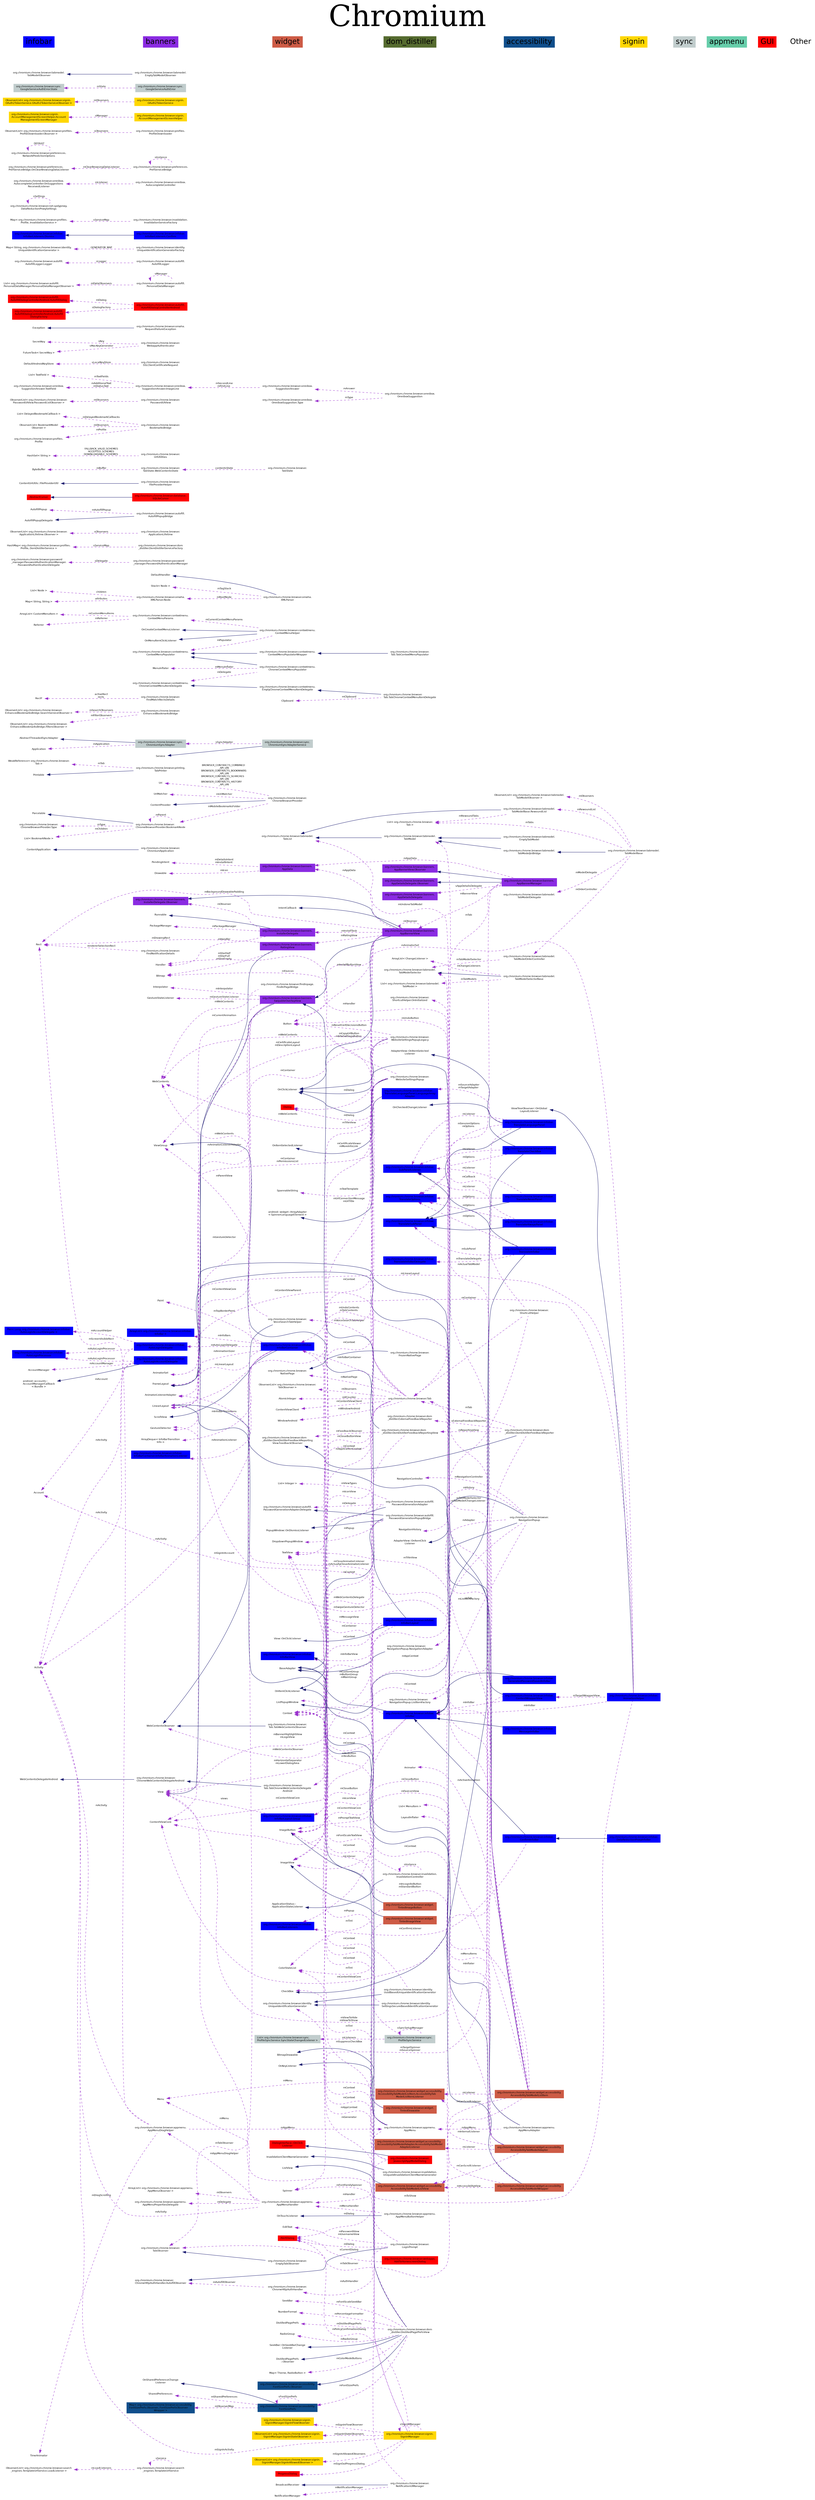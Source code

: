 digraph "G" {
    fontsize=96;
    graph [rankdir=LR,
           label="Chromium",
           labelloc=top];
node [fontname=Helvetica,
    fontsize=8,
    label="",
    shape=record,
]; edge [fontname=Helvetica,
    fontsize=8,
    labelfontname=Helvetica,
    labelfontsize=8
];

	"ObserverList\< org.chromium.chrome.browser.search\l_engines.TemplateUrlService.LoadListener \>"
		[height=0.2,
		color=white,
		style=filled,
		label="ObserverList\< org.chromium.chrome.browser.search\l_engines.TemplateUrlService.LoadListener \>",
		width=0.4];

	"org.chromium.chrome.browser.dom\l_distiller.DomDistillerFeedbackReportingView"
		[fontcolor=black,
		height=0.2,
		color=white,
		style=filled,
		label="org.chromium.chrome.browser.dom\l_distiller.DomDistillerFeedbackReportingView",
		width=0.4];

	RadioGroup
		[height=0.2,
		color=white,
		style=filled,
		label=RadioGroup,
		width=0.4];

	ContentApplication
		[height=0.2,
		color=white,
		style=filled,
		label=ContentApplication,
		width=0.4];

	"org.chromium.chrome.browser.dom\l_distiller.DomDistillerFeedbackReporter"
		[height=0.2,
		color=white,
		style=filled,
		label="org.chromium.chrome.browser.dom\l_distiller.DomDistillerFeedbackReporter",
		width=0.4];

	"org.chromium.chrome.browser.\lWebsiteSettingsPopup"
		[fontcolor=black,
		height=0.2,
		color=white,
		style=filled,
		label="org.chromium.chrome.browser.\lWebsiteSettingsPopup",
		width=0.4];

	"org.chromium.chrome.browser.\lChromeHttpAuthHandler.AutofillObserver"
		[height=0.2,
		color=white,
		style=filled,
		label="org.chromium.chrome.browser.\lChromeHttpAuthHandler.AutofillObserver",
		width=0.4];

	"org.chromium.chrome.browser.\lChromeBrowserProvider.BookmarkNode"
		[height=0.2,
		color=white,
		style=filled,
		label="org.chromium.chrome.browser.\lChromeBrowserProvider.BookmarkNode",
		width=0.4];

	"android::accounts::\lAccountManagerCallback\l\< Bundle \>"
		[height=0.2,
		color=white,
		style=filled,
		label="android::accounts::\lAccountManagerCallback\l\< Bundle \>",
		width=0.4];

	Bitmap
		[height=0.2,
		color=white,
		style=filled,
		label=Bitmap,
		width=0.4];

	WindowAndroid
		[height=0.2,
		color=white,
		style=filled,
		label=WindowAndroid,
		width=0.4];

	"WeakReference\< org.chromium.chrome.browser.\lTab \>"
		[height=0.2,
		color=white,
		style=filled,
		label="WeakReference\< org.chromium.chrome.browser.\lTab \>",
		width=0.4];

	AbstractThreadedSyncAdapter
		[height=0.2,
		color=white,
		style=filled,
		label=AbstractThreadedSyncAdapter,
		width=0.4];

	"org.chromium.chrome.browser.\lNavigationPopup.NavigationAdapter"
		[height=0.2,
		color=white,
		style=filled,
		label="org.chromium.chrome.browser.\lNavigationPopup.NavigationAdapter",
		width=0.4];

	OnItemClickListener
		[height=0.2,
		color=white,
		style=filled,
		label=OnItemClickListener,
		width=0.4];

	"ObserverList\< org.chromium.chrome.browser.\lEnhancedBookmarksBridge.SearchServiceObserver \>"
		[height=0.2,
		color=white,
		style=filled,
		label="ObserverList\< org.chromium.chrome.browser.\lEnhancedBookmarksBridge.SearchServiceObserver \>",
		width=0.4];

	RectF
		[height=0.2,
		color=white,
		style=filled,
		label=RectF,
		width=0.4];

	"ObserverList\< org.chromium.chrome.browser.\lEnhancedBookmarksBridge.FiltersObserver \>"
		[height=0.2,
		color=white,
		style=filled,
		label="ObserverList\< org.chromium.chrome.browser.\lEnhancedBookmarksBridge.FiltersObserver \>",
		width=0.4];

	"ArrayList\< CustomMenuItem \>"
		[height=0.2,
		color=white,
		style=filled,
		label="ArrayList\< CustomMenuItem \>",
		width=0.4];

	"android::widget::ArrayAdapter\l\< SpinnerLanguageElement \>"
		[height=0.2,
		color=white,
		style=filled,
		label="android::widget::ArrayAdapter\l\< SpinnerLanguageElement \>",
		width=0.4];

	"ObserverList\< org.chromium.chrome.browser.\lTabObserver \>"
		[height=0.2,
		color=white,
		style=filled,
		label="ObserverList\< org.chromium.chrome.browser.\lTabObserver \>",
		width=0.4];

	Uri
		[height=0.2,
		color=white,
		style=filled,
		label=Uri,
		width=0.4];

	ImageView
		[height=0.2,
		color=white,
		style=filled,
		label=ImageView,
		width=0.4];

	"org.chromium.chrome.browser.\lNavigationPopup"
		[fontcolor=black,
		height=0.2,
		color=white,
		style=filled,
		label="org.chromium.chrome.browser.\lNavigationPopup",
		width=0.4];

	"SeekBar::OnSeekBarChange\lListener"
		[height=0.2,
		color=white,
		style=filled,
		label="SeekBar::OnSeekBarChange\lListener",
		width=0.4];

	OnCreateContextMenuListener
		[height=0.2,
		color=white,
		style=filled,
		label=OnCreateContextMenuListener,
		width=0.4];

	"org.chromium.chrome.browser.\lChromiumApplication"
		[fontcolor=black,
		height=0.2,
		color=white,
		style=filled,
		label="org.chromium.chrome.browser.\lChromiumApplication",
		width=0.4];

	DefaultHandler
		[height=0.2,
		color=white,
		style=filled,
		label=DefaultHandler,
		width=0.4];

	"org.chromium.chrome.browser.password\l_manager.PasswordAuthenticationManager.\lPasswordAuthenticationDelegate"
		[height=0.2,
		color=white,
		style=filled,
		label="org.chromium.chrome.browser.password\l_manager.PasswordAuthenticationManager.\lPasswordAuthenticationDelegate",
		width=0.4];

	IntentCallback
		[height=0.2,
		color=white,
		style=filled,
		label=IntentCallback,
		width=0.4];

	"List\< Node \>"
		[height=0.2,
		color=white,
		style=filled,
		label="List\< Node \>",
		width=0.4];

	"org.chromium.chrome.browser.dom\l_distiller.DomDistillerServiceFactory"
		[fontcolor=black,
		height=0.2,
		color=white,
		style=filled,
		label="org.chromium.chrome.browser.dom\l_distiller.DomDistillerServiceFactory",
		width=0.4];

	"org.chromium.chrome.browser.dom\l_distiller.DistilledPagePrefsView"
		[fontcolor=black,
		height=0.2,
		color=white,
		style=filled,
		label="org.chromium.chrome.browser.dom\l_distiller.DistilledPagePrefsView",
		width=0.4];

	ContentViewCore
		[height=0.2,
		color=white,
		style=filled,
		label=ContentViewCore,
		width=0.4];

	"DistilledPagePrefs\l::Observer"
		[height=0.2,
		color=white,
		style=filled,
		label="DistilledPagePrefs\l::Observer",
		width=0.4];

	"org.chromium.chrome.browser.\lApplicationLifetime"
		[fontcolor=black,
		height=0.2,
		color=white,
		style=filled,
		label="org.chromium.chrome.browser.\lApplicationLifetime",
		width=0.4];

	AutofillPopup
		[height=0.2,
		color=white,
		style=filled,
		label=AutofillPopup,
		width=0.4];

	AbstractCursor
		[height=0.2,
		color=red,
		style=filled,
		label=AbstractCursor,
		width=0.4];

	"org.chromium.chrome.browser.\lShortcutHelper"
		[fontcolor=black,
		height=0.2,
		color=white,
		style=filled,
		label="org.chromium.chrome.browser.\lShortcutHelper",
		width=0.4];

	OnKeyListener
		[height=0.2,
		color=white,
		style=filled,
		label=OnKeyListener,
		width=0.4];

	"ArrayList\< ChangeListener \>"
		[height=0.2,
		color=white,
		style=filled,
		label="ArrayList\< ChangeListener \>",
		width=0.4];

	"ApplicationStatus::\lApplicationStateListener"
		[height=0.2,
		color=white,
		style=filled,
		label="ApplicationStatus::\lApplicationStateListener",
		width=0.4];

	AnimatorSet
		[height=0.2,
		color=white,
		style=filled,
		label=AnimatorSet,
		width=0.4];

	BroadcastReceiver
		[height=0.2,
		color=white,
		style=filled,
		label=BroadcastReceiver,
		width=0.4];

	"ContentUriUtils::FileProviderUtil"
		[height=0.2,
		color=white,
		style=filled,
		label="ContentUriUtils::FileProviderUtil",
		width=0.4];

	"org.chromium.chrome.browser.\lChromeHttpAuthHandler"
		[fontcolor=black,
		height=0.2,
		color=white,
		style=filled,
		label="org.chromium.chrome.browser.\lChromeHttpAuthHandler",
		width=0.4];

	ByteBuffer
		[height=0.2,
		color=white,
		style=filled,
		label=ByteBuffer,
		width=0.4];

	"org.chromium.chrome.browser.\lTab.TabWebContentsObserver"
		[fontcolor=black,
		height=0.2,
		color=white,
		style=filled,
		label="org.chromium.chrome.browser.\lTab.TabWebContentsObserver",
		width=0.4];

	ViewGroup
		[height=0.2,
		color=white,
		style=filled,
		label=ViewGroup,
		width=0.4];

	NavigationHistory
		[height=0.2,
		color=white,
		style=filled,
		label=NavigationHistory,
		width=0.4];

	ScrollView
		[height=0.2,
		color=white,
		style=filled,
		label=ScrollView,
		width=0.4];

	PendingIntent
		[height=0.2,
		color=white,
		style=filled,
		label=PendingIntent,
		width=0.4];

	"List\< org.chromium.chrome.browser.\lTab \>"
		[height=0.2,
		color=white,
		style=filled,
		label="List\< org.chromium.chrome.browser.\lTab \>",
		width=0.4];

	"org.chromium.chrome.browser.\lWebsiteSettingsPopupLegacy"
		[fontcolor=black,
		height=0.2,
		color=white,
		style=filled,
		label="org.chromium.chrome.browser.\lWebsiteSettingsPopupLegacy",
		width=0.4];

	"org.chromium.chrome.browser.\lNavigationPopup.ListItemFactory"
		[height=0.2,
		color=white,
		style=filled,
		label="org.chromium.chrome.browser.\lNavigationPopup.ListItemFactory",
		width=0.4];

	"HashSet\< String \>"
		[height=0.2,
		color=white,
		style=filled,
		label="HashSet\< String \>",
		width=0.4];

	Account
		[height=0.2,
		color=white,
		style=filled,
		label=Account,
		width=0.4];

	ProgressDialog
		[height=0.2,
		color=red,
		style=filled,
		label=ProgressDialog,
		width=0.4];

	GestureStateListener
		[height=0.2,
		color=white,
		style=filled,
		label=GestureStateListener,
		width=0.4];

	"List\< MenuItem \>"
		[height=0.2,
		color=white,
		style=filled,
		label="List\< MenuItem \>",
		width=0.4];

	AccountManager
		[height=0.2,
		color=white,
		style=filled,
		label=AccountManager,
		width=0.4];

	"org.chromium.chrome.browser.\lBookmarksBridge"
		[fontcolor=black,
		height=0.2,
		color=white,
		style=filled,
		label="org.chromium.chrome.browser.\lBookmarksBridge",
		width=0.4];

	WebContents
		[height=0.2,
		color=white,
		style=filled,
		label=WebContents,
		width=0.4];

	"org.chromium.chrome.browser.\lTab.TabContextMenuPopulator"
		[fontcolor=black,
		height=0.2,
		color=white,
		style=filled,
		label="org.chromium.chrome.browser.\lTab.TabContextMenuPopulator",
		width=0.4];

	"Map\< Theme, RadioButton \>"
		[height=0.2,
		color=white,
		style=filled,
		label="Map\< Theme, RadioButton \>",
		width=0.4];

	Activity
		[height=0.2,
		color=white,
		style=filled,
		label=Activity,
		width=0.4];

	"org.chromium.chrome.browser.\lFrozenNativePage"
		[fontcolor=black,
		height=0.2,
		color=white,
		style=filled,
		label="org.chromium.chrome.browser.\lFrozenNativePage",
		width=0.4];

	"ArrayDeque\< InfoBarTransition\lInfo \>"
		[height=0.2,
		color=white,
		style=filled,
		label="ArrayDeque\< InfoBarTransition\lInfo \>",
		width=0.4];

	"ObserverList\< org.chromium.chrome.browser.\lPasswordUIView.PasswordListObserver \>"
		[height=0.2,
		color=white,
		style=filled,
		label="ObserverList\< org.chromium.chrome.browser.\lPasswordUIView.PasswordListObserver \>",
		width=0.4];

	Runnable
		[height=0.2,
		color=white,
		style=filled,
		label=Runnable,
		width=0.4];

	UriMatcher
		[height=0.2,
		color=white,
		style=filled,
		label=UriMatcher,
		width=0.4];

	"org.chromium.chrome.browser.\lFindMatchRectsDetails"
		[fontcolor=black,
		height=0.2,
		color=white,
		style=filled,
		label="org.chromium.chrome.browser.\lFindMatchRectsDetails",
		width=0.4];

	"org.chromium.chrome.browser.\lFindNotificationDetails"
		[fontcolor=black,
		height=0.2,
		color=white,
		style=filled,
		label="org.chromium.chrome.browser.\lFindNotificationDetails",
		width=0.4];

	"DialogInterface::OnClick\lListener"
		[height=0.2,
		color=red,
		style=filled,
		label="DialogInterface::OnClick\lListener",
		width=0.4];

	"org.chromium.chrome.browser.dom\l_distiller.ExternalFeedbackReporter"
		[height=0.2,
		color=white,
		style=filled,
		label="org.chromium.chrome.browser.dom\l_distiller.ExternalFeedbackReporter",
		width=0.4];

	AtomicInteger
		[height=0.2,
		color=white,
		style=filled,
		label=AtomicInteger,
		width=0.4];

	LayoutInflater
		[height=0.2,
		color=white,
		style=filled,
		label=LayoutInflater,
		width=0.4];

	"OnSharedPreferenceChange\lListener"
		[height=0.2,
		color=white,
		style=filled,
		label="OnSharedPreferenceChange\lListener",
		width=0.4];

	OnCheckedChangeListener
		[height=0.2,
		color=white,
		style=filled,
		label=OnCheckedChangeListener,
		width=0.4];

	Parcelable
		[height=0.2,
		color=white,
		style=filled,
		label=Parcelable,
		width=0.4];

	"org.chromium.chrome.browser.\lTab.TabChromeContextMenuItemDelegate"
		[fontcolor=black,
		height=0.2,
		color=white,
		style=filled,
		label="org.chromium.chrome.browser.\lTab.TabChromeContextMenuItemDelegate",
		width=0.4];

	"List\< TextField \>"
		[height=0.2,
		color=white,
		style=filled,
		label="List\< TextField \>",
		width=0.4];

	WebContentsObserver
		[height=0.2,
		color=white,
		style=filled,
		label=WebContentsObserver,
		width=0.4];

	PackageManager
		[height=0.2,
		color=white,
		style=filled,
		label=PackageManager,
		width=0.4];

	AlertDialog
		[height=0.2,
		color=red,
		style=filled,
		label=AlertDialog,
		width=0.4];

	"org.chromium.chrome.browser.\lTabState.WebContentsState"
		[height=0.2,
		color=white,
		style=filled,
		label="org.chromium.chrome.browser.\lTabState.WebContentsState",
		width=0.4];

	TimeAnimator
		[height=0.2,
		color=white,
		style=filled,
		label=TimeAnimator,
		width=0.4];

	"org.chromium.chrome.browser.\lLoginPrompt"
		[fontcolor=black,
		height=0.2,
		color=white,
		style=filled,
		label="org.chromium.chrome.browser.\lLoginPrompt",
		width=0.4];

	"View::OnClickListener"
		[height=0.2,
		color=white,
		style=filled,
		label="View::OnClickListener",
		width=0.4];

	BitmapDrawable
		[height=0.2,
		color=white,
		style=filled,
		label=BitmapDrawable,
		width=0.4];

	Clipboard
		[height=0.2,
		color=white,
		style=filled,
		label=Clipboard,
		width=0.4];

	DefaultAndroidKeyStore
		[height=0.2,
		color=white,
		style=filled,
		label=DefaultAndroidKeyStore,
		width=0.4];

	InvalidationClientNameGenerator
		[height=0.2,
		color=white,
		style=filled,
		label=InvalidationClientNameGenerator,
		width=0.4];

	OnTouchListener
		[height=0.2,
		color=white,
		style=filled,
		label=OnTouchListener,
		width=0.4];

	"org.chromium.chrome.browser.search\l_engines.TemplateUrlService"
		[fontcolor=black,
		height=0.2,
		color=white,
		style=filled,
		label="org.chromium.chrome.browser.search\l_engines.TemplateUrlService",
		width=0.4];

	OnClickListener
		[height=0.2,
		color=white,
		style=filled,
		label=OnClickListener,
		width=0.4];

	Drawable
		[height=0.2,
		color=white,
		style=filled,
		label=Drawable,
		width=0.4];

	GestureDetector
		[height=0.2,
		color=white,
		style=filled,
		label=GestureDetector,
		width=0.4];

	"org.chromium.chrome.browser.\lVoiceSearchTabHelper"
		[height=0.2,
		color=white,
		style=filled,
		label="org.chromium.chrome.browser.\lVoiceSearchTabHelper",
		width=0.4];

	OnMenuItemClickListener
		[height=0.2,
		color=white,
		style=filled,
		label=OnMenuItemClickListener,
		width=0.4];

	SpannableString
		[height=0.2,
		color=white,
		style=filled,
		label=SpannableString,
		width=0.4];

	Dialog
		[height=0.2,
		color=red,
		style=filled,
		label=Dialog,
		width=0.4];

	"org.chromium.chrome.browser.\lEmptyTabObserver"
		[fontcolor=black,
		height=0.2,
		color=white,
		style=filled,
		label="org.chromium.chrome.browser.\lEmptyTabObserver",
		width=0.4];

	Handler
		[height=0.2,
		color=white,
		style=filled,
		label=Handler,
		width=0.4];

	"Stack\< Node \>"
		[height=0.2,
		color=white,
		style=filled,
		label="Stack\< Node \>",
		width=0.4];

	CheckBox
		[height=0.2,
		color=white,
		style=filled,
		label=CheckBox,
		width=0.4];

	Spinner
		[height=0.2,
		color=white,
		style=filled,
		label=Spinner,
		width=0.4];

	"org.chromium.chrome.browser.\lWebappAuthenticator"
		[fontcolor=black,
		height=0.2,
		color=white,
		style=filled,
		label="org.chromium.chrome.browser.\lWebappAuthenticator",
		width=0.4];

	View
		[height=0.2,
		color=white,
		style=filled,
		label=View,
		width=0.4];

	SharedPreferences
		[height=0.2,
		color=white,
		style=filled,
		label=SharedPreferences,
		width=0.4];

	ColorStateList
		[height=0.2,
		color=white,
		style=filled,
		label=ColorStateList,
		width=0.4];

	"Map\< String, String \>"
		[height=0.2,
		color=white,
		style=filled,
		label="Map\< String, String \>",
		width=0.4];

	SecretKey
		[height=0.2,
		color=white,
		style=filled,
		label=SecretKey,
		width=0.4];

	NotificationManager
		[height=0.2,
		color=white,
		style=filled,
		label=NotificationManager,
		width=0.4];

	SeekBar
		[height=0.2,
		color=white,
		style=filled,
		label=SeekBar,
		width=0.4];

	FrameLayout
		[height=0.2,
		color=white,
		style=filled,
		label=FrameLayout,
		width=0.4];

	OnItemSelectedListener
		[height=0.2,
		color=white,
		style=filled,
		label=OnItemSelectedListener,
		width=0.4];

	"ObserverList\< org.chromium.chrome.browser.\lApplicationLifetime.Observer \>"
		[height=0.2,
		color=white,
		style=filled,
		label="ObserverList\< org.chromium.chrome.browser.\lApplicationLifetime.Observer \>",
		width=0.4];

	Printable
		[height=0.2,
		color=white,
		style=filled,
		label=Printable,
		width=0.4];

	"org.chromium.chrome.browser.\lJavascriptAppModalDialog"
		[fontcolor=black,
		height=0.2,
		color=red,
		style=filled,
		label="org.chromium.chrome.browser.\lJavascriptAppModalDialog",
		width=0.4];

	"org.chromium.chrome.browser.\lNativePage"
		[height=0.2,
		color=white,
		style=filled,
		label="org.chromium.chrome.browser.\lNativePage",
		width=0.4];

	"org.chromium.chrome.browser.\lEnhancedBookmarksBridge"
		[fontcolor=black,
		height=0.2,
		color=white,
		style=filled,
		label="org.chromium.chrome.browser.\lEnhancedBookmarksBridge",
		width=0.4];

	NumberFormat
		[height=0.2,
		color=white,
		style=filled,
		label=NumberFormat,
		width=0.4];

	"org.chromium.chrome.browser.\lFileProviderHelper"
		[fontcolor=black,
		height=0.2,
		color=white,
		style=filled,
		label="org.chromium.chrome.browser.\lFileProviderHelper",
		width=0.4];

	ContentViewClient
		[height=0.2,
		color=white,
		style=filled,
		label=ContentViewClient,
		width=0.4];

	"org.chromium.chrome.browser.Tab"
		[height=0.2,
		color=white,
		style=filled,
		label="org.chromium.chrome.browser.Tab",
		width=0.4];

	"AdapterView::OnItemClick\lListener"
		[height=0.2,
		color=white,
		style=filled,
		label="AdapterView::OnItemClick\lListener",
		width=0.4];

	Animator
		[height=0.2,
		color=white,
		style=filled,
		label=Animator,
		width=0.4];

	ContentProvider
		[height=0.2,
		color=white,
		style=filled,
		label=ContentProvider,
		width=0.4];

	"org.chromium.chrome.browser.\lShortcutHelper.OnInitialized"
		[height=0.2,
		color=white,
		style=filled,
		label="org.chromium.chrome.browser.\lShortcutHelper.OnInitialized",
		width=0.4];

	"List\< DelayedBookmarkCallback \>"
		[height=0.2,
		color=white,
		style=filled,
		label="List\< DelayedBookmarkCallback \>",
		width=0.4];

	ListView
		[height=0.2,
		color=white,
		style=filled,
		label=ListView,
		width=0.4];

	WebContentsDelegateAndroid
		[height=0.2,
		color=white,
		style=filled,
		label=WebContentsDelegateAndroid,
		width=0.4];

	Exception
		[height=0.2,
		color=white,
		style=filled,
		label=Exception,
		width=0.4];

	"org.chromium.chrome.browser.\lUrlUtilities"
		[fontcolor=black,
		height=0.2,
		color=white,
		style=filled,
		label="org.chromium.chrome.browser.\lUrlUtilities",
		width=0.4];

	Referrer
		[height=0.2,
		color=white,
		style=filled,
		label=Referrer,
		width=0.4];

	"org.chromium.chrome.browser.\lChromeBrowserProvider.Type"
		[height=0.2,
		color=white,
		style=filled,
		label="org.chromium.chrome.browser.\lChromeBrowserProvider.Type",
		width=0.4];

	AutofillPopupDelegate
		[height=0.2,
		color=white,
		style=filled,
		label=AutofillPopupDelegate,
		width=0.4];

	"List\< Integer \>"
		[height=0.2,
		color=white,
		style=filled,
		label="List\< Integer \>",
		width=0.4];

	"org.chromium.chrome.browser.\lPasswordUIView"
		[fontcolor=black,
		height=0.2,
		color=white,
		style=filled,
		label="org.chromium.chrome.browser.\lPasswordUIView",
		width=0.4];

	DropdownPopupWindow
		[height=0.2,
		color=white,
		style=filled,
		label=DropdownPopupWindow,
		width=0.4];

	"org.chromium.chrome.browser.\lSSLClientCertificateRequest"
		[fontcolor=black,
		height=0.2,
		color=white,
		style=filled,
		label="org.chromium.chrome.browser.\lSSLClientCertificateRequest",
		width=0.4];

	"org.chromium.chrome.browser.dom\l_distiller.DomDistillerFeedbackReporting\lView.FeedbackObserver"
		[height=0.2,
		color=white,
		style=filled,
		label="org.chromium.chrome.browser.dom\l_distiller.DomDistillerFeedbackReporting\lView.FeedbackObserver",
		width=0.4];

	"org.chromium.chrome.browser.\lChromeWebContentsDelegateAndroid"
		[height=0.2,
		color=white,
		style=filled,
		label="org.chromium.chrome.browser.\lChromeWebContentsDelegateAndroid",
		width=0.4];

	Interpolator
		[height=0.2,
		color=white,
		style=filled,
		label=Interpolator,
		width=0.4];

	ImageButton
		[height=0.2,
		color=white,
		style=filled,
		label=ImageButton,
		width=0.4];

	ListPopupWindow
		[height=0.2,
		color=white,
		style=filled,
		label=ListPopupWindow,
		width=0.4];

	"ObserverList\< BookmarkModel\lObserver \>"
		[height=0.2,
		color=white,
		style=filled,
		label="ObserverList\< BookmarkModel\lObserver \>",
		width=0.4];

	"org.chromium.chrome.browser.\lTab.TabChromeWebContentsDelegate\lAndroid"
		[height=0.2,
		color=white,
		style=filled,
		label="org.chromium.chrome.browser.\lTab.TabChromeWebContentsDelegate\lAndroid",
		width=0.4];

	Menu
		[height=0.2,
		color=white,
		style=filled,
		label=Menu,
		width=0.4];

	TextView
		[height=0.2,
		color=white,
		style=filled,
		label=TextView,
		width=0.4];

	"org.chromium.chrome.browser.\lTabObserver"
		[height=0.2,
		color=white,
		style=filled,
		label="org.chromium.chrome.browser.\lTabObserver",
		width=0.4];

	"ViewTreeObserver::OnGlobal\lLayoutListener"
		[height=0.2,
		color=white,
		style=filled,
		label="ViewTreeObserver::OnGlobal\lLayoutListener",
		width=0.4];

	"org.chromium.chrome.browser.password\l_manager.PasswordAuthenticationManager"
		[fontcolor=black,
		height=0.2,
		color=white,
		style=filled,
		label="org.chromium.chrome.browser.password\l_manager.PasswordAuthenticationManager",
		width=0.4];

	Button
		[height=0.2,
		color=white,
		style=filled,
		label=Button,
		width=0.4];

	DistilledPagePrefs
		[height=0.2,
		color=white,
		style=filled,
		label=DistilledPagePrefs,
		width=0.4];

	BaseAdapter
		[height=0.2,
		color=white,
		style=filled,
		label=BaseAdapter,
		width=0.4];

	LinearLayout
		[height=0.2,
		color=white,
		style=filled,
		label=LinearLayout,
		width=0.4];

	"org.chromium.chrome.browser.\lTabState"
		[fontcolor=black,
		height=0.2,
		color=white,
		style=filled,
		label="org.chromium.chrome.browser.\lTabState",
		width=0.4];

	"org.chromium.chrome.browser.\lChromeBrowserProvider"
		[fontcolor=black,
		height=0.2,
		color=white,
		style=filled,
		label="org.chromium.chrome.browser.\lChromeBrowserProvider",
		width=0.4];

	"PopupWindow::OnDismissListener"
		[height=0.2,
		color=white,
		style=filled,
		label="PopupWindow::OnDismissListener",
		width=0.4];

	"FutureTask\< SecretKey \>"
		[height=0.2,
		color=white,
		style=filled,
		label="FutureTask\< SecretKey \>",
		width=0.4];

	Application
		[height=0.2,
		color=white,
		style=filled,
		label=Application,
		width=0.4];

	Context
		[height=0.2,
		color=white,
		style=filled,
		label=Context,
		width=0.4];

	AnimatorListenerAdapter
		[height=0.2,
		color=white,
		style=filled,
		label=AnimatorListenerAdapter,
		width=0.4];

	MenuInflater
		[height=0.2,
		color=white,
		style=filled,
		label=MenuInflater,
		width=0.4];

	EditText
		[height=0.2,
		color=white,
		style=filled,
		label=EditText,
		width=0.4];

	"List\< BookmarkNode \>"
		[height=0.2,
		color=white,
		style=filled,
		label="List\< BookmarkNode \>",
		width=0.4];

	"org.chromium.chrome.browser.\lNotificationUIManager"
		[fontcolor=black,
		height=0.2,
		color=white,
		style=filled,
		label="org.chromium.chrome.browser.\lNotificationUIManager",
		width=0.4];

	NavigationController
		[height=0.2,
		color=white,
		style=filled,
		label=NavigationController,
		width=0.4];

	Rect
		[height=0.2,
		color=white,
		style=filled,
		label=Rect,
		width=0.4];

	Paint
		[height=0.2,
		color=white,
		style=filled,
		label=Paint,
		width=0.4];

	Service
		[height=0.2,
		color=white,
		style=filled,
		label=Service,
		width=0.4];

	"AdapterView::OnItemSelected\lListener"
		[height=0.2,
		color=white,
		style=filled,
		label="AdapterView::OnItemSelected\lListener",
		width=0.4];

	"Map\< org.chromium.chrome.browser.accessibility.\lFontSizePrefs.Observer, FontSizePrefsObserver\lWrapper \>"
		[height=0.2,
		group=accessibility,
		color=dodgerblue4,
		style=filled,
		label="Map\< org.chromium.chrome.browser.accessibility.\lFontSizePrefs.Observer, FontSizePrefsObserver\lWrapper \>",
		width=0.4];

	"org.chromium.chrome.browser.accessibility.\lFontSizePrefs"
		[height=0.2,
		group=accessibility,
		color=dodgerblue4,
		style=filled,
		label="org.chromium.chrome.browser.accessibility.\lFontSizePrefs",
		width=0.4];

	"org.chromium.chrome.browser.accessibility.\lFontSizePrefs.Observer"
		[height=0.2,
		group=accessibility,
		color=dodgerblue4,
		style=filled,
		label="org.chromium.chrome.browser.accessibility.\lFontSizePrefs.Observer",
		width=0.4];

	"org.chromium.chrome.browser.appmenu.\lAppMenu"
		[height=0.2,
		group=appmenu,
		color=white,
		style=filled,
		label="org.chromium.chrome.browser.appmenu.\lAppMenu",
		width=0.4];

	"org.chromium.chrome.browser.appmenu.\lAppMenuHandler"
		[height=0.2,
		group=appmenu,
		color=white,
		style=filled,
		label="org.chromium.chrome.browser.appmenu.\lAppMenuHandler",
		width=0.4];

	"ArrayList\< org.chromium.chrome.browser.appmenu.\lAppMenuObserver \>"
		[height=0.2,
		group=appmenu,
		color=white,
		style=filled,
		label="ArrayList\< org.chromium.chrome.browser.appmenu.\lAppMenuObserver \>",
		width=0.4];

	"org.chromium.chrome.browser.appmenu.\lAppMenuPropertiesDelegate"
		[height=0.2,
		group=appmenu,
		color=white,
		style=filled,
		label="org.chromium.chrome.browser.appmenu.\lAppMenuPropertiesDelegate",
		width=0.4];

	"org.chromium.chrome.browser.appmenu.\lAppMenuDragHelper"
		[height=0.2,
		group=appmenu,
		color=white,
		style=filled,
		label="org.chromium.chrome.browser.appmenu.\lAppMenuDragHelper",
		width=0.4];

	"org.chromium.chrome.browser.appmenu.\lAppMenuButtonHelper"
		[fontcolor=black,
		height=0.2,
		group=appmenu,
		color=white,
		style=filled,
		label="org.chromium.chrome.browser.appmenu.\lAppMenuButtonHelper",
		width=0.4];

	"org.chromium.chrome.browser.appmenu.\lAppMenuAdapter"
		[height=0.2,
		group=appmenu,
		color=white,
		style=filled,
		label="org.chromium.chrome.browser.appmenu.\lAppMenuAdapter",
		width=0.4];

	"org.chromium.chrome.browser.autofill.\lAutofillDialogControllerAndroid"
		[fontcolor=black,
		height=0.2,
		group=autofill,
		color=red,
		style=filled,
		label="org.chromium.chrome.browser.autofill.\lAutofillDialogControllerAndroid",
		width=0.4];

	"List\< org.chromium.chrome.browser.autofill.\lPersonalDataManager.PersonalDataManagerObserver \>"
		[height=0.2,
		group=autofill,
		color=white,
		style=filled,
		label="List\< org.chromium.chrome.browser.autofill.\lPersonalDataManager.PersonalDataManagerObserver \>",
		width=0.4];

	"org.chromium.chrome.browser.autofill.\lPasswordGenerationPopupBridge"
		[fontcolor=black,
		height=0.2,
		group=autofill,
		color=white,
		style=filled,
		label="org.chromium.chrome.browser.autofill.\lPasswordGenerationPopupBridge",
		width=0.4];

	"org.chromium.chrome.browser.autofill.\lAutofillDialogControllerAndroid.AutofillDialog"
		[height=0.2,
		group=autofill,
		color=red,
		style=filled,
		label="org.chromium.chrome.browser.autofill.\lAutofillDialogControllerAndroid.AutofillDialog",
		width=0.4];

	"org.chromium.chrome.browser.autofill.\lPasswordGenerationAdapter"
		[fontcolor=black,
		height=0.2,
		group=autofill,
		color=white,
		style=filled,
		label="org.chromium.chrome.browser.autofill.\lPasswordGenerationAdapter",
		width=0.4];

	"org.chromium.chrome.browser.autofill.\lPasswordGenerationAdapter.Delegate"
		[height=0.2,
		group=autofill,
		color=white,
		style=filled,
		label="org.chromium.chrome.browser.autofill.\lPasswordGenerationAdapter.Delegate",
		width=0.4];

	"org.chromium.chrome.browser.autofill.\lAutofillDialogControllerAndroid.Autofill\lDialogFactory"
		[height=0.2,
		group=autofill,
		color=red,
		style=filled,
		label="org.chromium.chrome.browser.autofill.\lAutofillDialogControllerAndroid.Autofill\lDialogFactory",
		width=0.4];

	"org.chromium.chrome.browser.autofill.\lAutofillLogger.Logger"
		[height=0.2,
		group=autofill,
		color=white,
		style=filled,
		label="org.chromium.chrome.browser.autofill.\lAutofillLogger.Logger",
		width=0.4];

	"org.chromium.chrome.browser.autofill.\lPersonalDataManager"
		[fontcolor=black,
		height=0.2,
		group=autofill,
		color=white,
		style=filled,
		label="org.chromium.chrome.browser.autofill.\lPersonalDataManager",
		width=0.4];

	"org.chromium.chrome.browser.autofill.\lAutofillLogger"
		[fontcolor=black,
		height=0.2,
		group=autofill,
		color=white,
		style=filled,
		label="org.chromium.chrome.browser.autofill.\lAutofillLogger",
		width=0.4];

	"org.chromium.chrome.browser.autofill.\lAutofillPopupBridge"
		[fontcolor=black,
		height=0.2,
		group=autofill,
		color=white,
		style=filled,
		label="org.chromium.chrome.browser.autofill.\lAutofillPopupBridge",
		width=0.4];

	"org.chromium.chrome.browser.banners.\lAppBannerManager"
		[height=0.2,
		group=banners,
		color=blueviolet,
		style=filled,
		label="org.chromium.chrome.browser.banners.\lAppBannerManager",
		width=0.4];

	"org.chromium.chrome.browser.banners.\lRatingView"
		[fontcolor=black,
		height=0.2,
		group=banners,
		color=blueviolet,
		style=filled,
		label="org.chromium.chrome.browser.banners.\lRatingView",
		width=0.4];

	"org.chromium.chrome.browser.banners.\lAppDetailsDelegate.Observer"
		[height=0.2,
		group=banners,
		color=blueviolet,
		style=filled,
		label="org.chromium.chrome.browser.banners.\lAppDetailsDelegate.Observer",
		width=0.4];

	"org.chromium.chrome.browser.banners.\lSwipableOverlayView"
		[height=0.2,
		group=banners,
		color=blueviolet,
		style=filled,
		label="org.chromium.chrome.browser.banners.\lSwipableOverlayView",
		width=0.4];

	"org.chromium.chrome.browser.banners.\lInstallerDelegate.Observer"
		[height=0.2,
		group=banners,
		color=blueviolet,
		style=filled,
		label="org.chromium.chrome.browser.banners.\lInstallerDelegate.Observer",
		width=0.4];

	"org.chromium.chrome.browser.banners.\lAppDetailsDelegate"
		[height=0.2,
		group=banners,
		color=blueviolet,
		style=filled,
		label="org.chromium.chrome.browser.banners.\lAppDetailsDelegate",
		width=0.4];

	"org.chromium.chrome.browser.banners.\lAppBannerView"
		[height=0.2,
		group=banners,
		color=blueviolet,
		style=filled,
		label="org.chromium.chrome.browser.banners.\lAppBannerView",
		width=0.4];

	"org.chromium.chrome.browser.banners.\lAppData"
		[fontcolor=black,
		height=0.2,
		group=banners,
		color=blueviolet,
		style=filled,
		label="org.chromium.chrome.browser.banners.\lAppData",
		width=0.4];

	"org.chromium.chrome.browser.banners.\lInstallerDelegate"
		[height=0.2,
		group=banners,
		color=blueviolet,
		style=filled,
		label="org.chromium.chrome.browser.banners.\lInstallerDelegate",
		width=0.4];

	"org.chromium.chrome.browser.banners.\lAppBannerView.Observer"
		[height=0.2,
		group=banners,
		color=blueviolet,
		style=filled,
		label="org.chromium.chrome.browser.banners.\lAppBannerView.Observer",
		width=0.4];

	"org.chromium.chrome.browser.contextmenu.\lContextMenuHelper"
		[fontcolor=black,
		height=0.2,
		group=contextmenu,
		color=white,
		style=filled,
		label="org.chromium.chrome.browser.contextmenu.\lContextMenuHelper",
		width=0.4];

	"org.chromium.chrome.browser.contextmenu.\lChromeContextMenuItemDelegate"
		[height=0.2,
		group=contextmenu,
		color=white,
		style=filled,
		label="org.chromium.chrome.browser.contextmenu.\lChromeContextMenuItemDelegate",
		width=0.4];

	"org.chromium.chrome.browser.contextmenu.\lContextMenuPopulatorWrapper"
		[height=0.2,
		group=contextmenu,
		color=white,
		style=filled,
		label="org.chromium.chrome.browser.contextmenu.\lContextMenuPopulatorWrapper",
		width=0.4];

	"org.chromium.chrome.browser.contextmenu.\lEmptyChromeContextMenuItemDelegate"
		[fontcolor=black,
		height=0.2,
		group=contextmenu,
		color=white,
		style=filled,
		label="org.chromium.chrome.browser.contextmenu.\lEmptyChromeContextMenuItemDelegate",
		width=0.4];

	"org.chromium.chrome.browser.contextmenu.\lChromeContextMenuPopulator"
		[fontcolor=black,
		height=0.2,
		group=contextmenu,
		color=white,
		style=filled,
		label="org.chromium.chrome.browser.contextmenu.\lChromeContextMenuPopulator",
		width=0.4];

	"org.chromium.chrome.browser.contextmenu.\lContextMenuParams"
		[height=0.2,
		group=contextmenu,
		color=white,
		style=filled,
		label="org.chromium.chrome.browser.contextmenu.\lContextMenuParams",
		width=0.4];

	"org.chromium.chrome.browser.contextmenu.\lContextMenuPopulator"
		[height=0.2,
		group=contextmenu,
		color=white,
		style=filled,
		label="org.chromium.chrome.browser.contextmenu.\lContextMenuPopulator",
		width=0.4];

	"org.chromium.chrome.browser.database.\lSQLiteCursor"
		[fontcolor=black,
		height=0.2,
		group=database,
		color=red,
		style=filled,
		label="org.chromium.chrome.browser.database.\lSQLiteCursor",
		width=0.4];

	"org.chromium.chrome.browser.findinpage.\lFindInPageBridge"
		[fontcolor=black,
		height=0.2,
		group=findinpage,
		color=white,
		style=filled,
		label="org.chromium.chrome.browser.findinpage.\lFindInPageBridge",
		width=0.4];

	"org.chromium.chrome.browser.identity.\lSettingsSecureBasedIdentificationGenerator"
		[fontcolor=black,
		height=0.2,
		group=identity,
		color=white,
		style=filled,
		label="org.chromium.chrome.browser.identity.\lSettingsSecureBasedIdentificationGenerator",
		width=0.4];

	"org.chromium.chrome.browser.identity.\lUniqueIdentificationGeneratorFactory"
		[fontcolor=black,
		height=0.2,
		group=identity,
		color=white,
		style=filled,
		label="org.chromium.chrome.browser.identity.\lUniqueIdentificationGeneratorFactory",
		width=0.4];

	"Map\< String, org.chromium.chrome.browser.identity.\lUniqueIdentificationGenerator \>"
		[height=0.2,
		group=identity,
		color=white,
		style=filled,
		label="Map\< String, org.chromium.chrome.browser.identity.\lUniqueIdentificationGenerator \>",
		width=0.4];

	"org.chromium.chrome.browser.identity.\lUuidBasedUniqueIdentificationGenerator"
		[fontcolor=black,
		height=0.2,
		group=identity,
		color=white,
		style=filled,
		label="org.chromium.chrome.browser.identity.\lUuidBasedUniqueIdentificationGenerator",
		width=0.4];

	"org.chromium.chrome.browser.identity.\lUniqueIdentificationGenerator"
		[height=0.2,
		group=identity,
		color=white,
		style=filled,
		label="org.chromium.chrome.browser.identity.\lUniqueIdentificationGenerator",
		width=0.4];

	"org.chromium.chrome.browser.infobar.\lAutoLoginProcessor"
		[height=0.2,
		group=infobar,
		color=blue1,
		style=filled,
		label="org.chromium.chrome.browser.infobar.\lAutoLoginProcessor",
		width=0.4];

	"org.chromium.chrome.browser.infobar.\lInfoBarView"
		[height=0.2,
		group=infobar,
		color=blue1,
		style=filled,
		label="org.chromium.chrome.browser.infobar.\lInfoBarView",
		width=0.4];

	"org.chromium.chrome.browser.infobar.\lTranslateLanguagePanel"
		[fontcolor=black,
		height=0.2,
		group=infobar,
		color=blue1,
		style=filled,
		label="org.chromium.chrome.browser.infobar.\lTranslateLanguagePanel",
		width=0.4];

	"org.chromium.chrome.browser.infobar.\lInfoBarListeners.Dismiss"
		[height=0.2,
		group=infobar,
		color=blue1,
		style=filled,
		label="org.chromium.chrome.browser.infobar.\lInfoBarListeners.Dismiss",
		width=0.4];

	"org.chromium.chrome.browser.infobar.\lMessageInfoBar"
		[fontcolor=black,
		height=0.2,
		group=infobar,
		color=blue1,
		style=filled,
		label="org.chromium.chrome.browser.infobar.\lMessageInfoBar",
		width=0.4];

	"org.chromium.chrome.browser.infobar.\lInfoBarLayout"
		[fontcolor=black,
		height=0.2,
		group=infobar,
		color=blue1,
		style=filled,
		label="org.chromium.chrome.browser.infobar.\lInfoBarLayout",
		width=0.4];

	"ArrayList\< org.chromium.chrome.browser.infobar.\lInfoBar \>"
		[height=0.2,
		group=infobar,
		color=blue1,
		style=filled,
		label="ArrayList\< org.chromium.chrome.browser.infobar.\lInfoBar \>",
		width=0.4];

	"org.chromium.chrome.browser.infobar.\lTranslateCheckBox"
		[fontcolor=black,
		height=0.2,
		group=infobar,
		color=blue1,
		style=filled,
		label="org.chromium.chrome.browser.infobar.\lTranslateCheckBox",
		width=0.4];

	"org.chromium.chrome.browser.infobar.\lTranslateAlwaysPanel"
		[fontcolor=black,
		height=0.2,
		group=infobar,
		color=blue1,
		style=filled,
		label="org.chromium.chrome.browser.infobar.\lTranslateAlwaysPanel",
		width=0.4];

	"org.chromium.chrome.browser.infobar.\lInfoBarListeners.Confirm"
		[fontcolor=black,
		height=0.2,
		group=infobar,
		color=blue1,
		style=filled,
		label="org.chromium.chrome.browser.infobar.\lInfoBarListeners.Confirm",
		width=0.4];

	"org.chromium.chrome.browser.infobar.\lInfoBarLayout.Group"
		[height=0.2,
		group=infobar,
		color=blue1,
		style=filled,
		label="org.chromium.chrome.browser.infobar.\lInfoBarLayout.Group",
		width=0.4];

	"org.chromium.chrome.browser.infobar.\lTranslateInfoBar"
		[height=0.2,
		group=infobar,
		color=blue1,
		style=filled,
		label="org.chromium.chrome.browser.infobar.\lTranslateInfoBar",
		width=0.4];

	"Pair\< Long, org.chromium.chrome.browser.infobar.\lAutoLoginAccountDelegate \>"
		[height=0.2,
		group=infobar,
		color=blue1,
		style=filled,
		label="Pair\< Long, org.chromium.chrome.browser.infobar.\lAutoLoginAccountDelegate \>",
		width=0.4];

	"org.chromium.chrome.browser.infobar.\lAutoLoginDelegate"
		[height=0.2,
		group=infobar,
		color=blue1,
		style=filled,
		label="org.chromium.chrome.browser.infobar.\lAutoLoginDelegate",
		width=0.4];

	"org.chromium.chrome.browser.infobar.\lTranslateNeverPanel"
		[fontcolor=black,
		height=0.2,
		group=infobar,
		color=blue1,
		style=filled,
		label="org.chromium.chrome.browser.infobar.\lTranslateNeverPanel",
		width=0.4];

	"org.chromium.chrome.browser.infobar.\lAutoLoginAccountDelegate"
		[fontcolor=black,
		height=0.2,
		group=infobar,
		color=blue1,
		style=filled,
		label="org.chromium.chrome.browser.infobar.\lAutoLoginAccountDelegate",
		width=0.4];

	"org.chromium.chrome.browser.infobar.\lInfoBarContainer"
		[height=0.2,
		group=infobar,
		color=blue1,
		style=filled,
		label="org.chromium.chrome.browser.infobar.\lInfoBarContainer",
		width=0.4];

	"org.chromium.chrome.browser.infobar.\lInfoBarListeners"
		[height=0.2,
		group=infobar,
		color=blue1,
		style=filled,
		label="org.chromium.chrome.browser.infobar.\lInfoBarListeners",
		width=0.4];

	"org.chromium.chrome.browser.infobar.\lTranslateSubPanel"
		[height=0.2,
		group=infobar,
		color=blue1,
		style=filled,
		label="org.chromium.chrome.browser.infobar.\lTranslateSubPanel",
		width=0.4];

	"org.chromium.chrome.browser.infobar.\lContentWrapperView"
		[height=0.2,
		group=infobar,
		color=blue1,
		style=filled,
		label="org.chromium.chrome.browser.infobar.\lContentWrapperView",
		width=0.4];

	"org.chromium.chrome.browser.infobar.\lTranslateLanguagePanel.LanguageArray\lAdapter"
		[height=0.2,
		group=infobar,
		color=blue1,
		style=filled,
		label="org.chromium.chrome.browser.infobar.\lTranslateLanguagePanel.LanguageArray\lAdapter",
		width=0.4];

	"org.chromium.chrome.browser.infobar.\lTranslateInfoBarDelegate"
		[fontcolor=black,
		height=0.2,
		group=infobar,
		color=blue1,
		style=filled,
		label="org.chromium.chrome.browser.infobar.\lTranslateInfoBarDelegate",
		width=0.4];

	"org.chromium.chrome.browser.infobar.\lConfirmInfoBar"
		[fontcolor=black,
		height=0.2,
		group=infobar,
		color=blue1,
		style=filled,
		label="org.chromium.chrome.browser.infobar.\lConfirmInfoBar",
		width=0.4];

	"org.chromium.chrome.browser.infobar.\lDataReductionProxyInfoBar"
		[fontcolor=black,
		height=0.2,
		group=infobar,
		color=blue1,
		style=filled,
		label="org.chromium.chrome.browser.infobar.\lDataReductionProxyInfoBar",
		width=0.4];

	"org.chromium.chrome.browser.infobar.\lInfoBar"
		[height=0.2,
		group=infobar,
		color=blue1,
		style=filled,
		label="org.chromium.chrome.browser.infobar.\lInfoBar",
		width=0.4];

	"org.chromium.chrome.browser.infobar.\lGeneratedPasswordSavedInfoBar"
		[fontcolor=black,
		height=0.2,
		group=infobar,
		color=blue1,
		style=filled,
		label="org.chromium.chrome.browser.infobar.\lGeneratedPasswordSavedInfoBar",
		width=0.4];

	"org.chromium.chrome.browser.infobar.\lTranslateOptions"
		[height=0.2,
		group=infobar,
		color=blue1,
		style=filled,
		label="org.chromium.chrome.browser.infobar.\lTranslateOptions",
		width=0.4];

	"org.chromium.chrome.browser.infobar.\lSubPanelListener"
		[height=0.2,
		group=infobar,
		color=blue1,
		style=filled,
		label="org.chromium.chrome.browser.infobar.\lSubPanelListener",
		width=0.4];

	"org.chromium.chrome.browser.infobar.\lAnimationHelper"
		[height=0.2,
		group=infobar,
		color=blue1,
		style=filled,
		label="org.chromium.chrome.browser.infobar.\lAnimationHelper",
		width=0.4];

	"org.chromium.chrome.browser.infobar.\lInfoBarContainer.InfoBarAnimationListener"
		[height=0.2,
		group=infobar,
		color=blue1,
		style=filled,
		label="org.chromium.chrome.browser.infobar.\lInfoBarContainer.InfoBarAnimationListener",
		width=0.4];

	"org.chromium.chrome.browser.invalidation.\lInvalidationController"
		[fontcolor=black,
		height=0.2,
		group=invalidation,
		color=white,
		style=filled,
		label="org.chromium.chrome.browser.invalidation.\lInvalidationController",
		width=0.4];

	"org.chromium.chrome.browser.invalidation.\lUniqueIdInvalidationClientNameGenerator"
		[fontcolor=black,
		height=0.2,
		group=invalidation,
		color=white,
		style=filled,
		label="org.chromium.chrome.browser.invalidation.\lUniqueIdInvalidationClientNameGenerator",
		width=0.4];

	"org.chromium.chrome.browser.invalidation.\lInvalidationServiceFactory"
		[fontcolor=black,
		height=0.2,
		group=invalidation,
		color=white,
		style=filled,
		label="org.chromium.chrome.browser.invalidation.\lInvalidationServiceFactory",
		width=0.4];

	"org.chromium.chrome.browser.net.spdyproxy.\lDataReductionProxySettings"
		[fontcolor=black,
		height=0.2,
		group=net,
		color=white,
		style=filled,
		label="org.chromium.chrome.browser.net.spdyproxy.\lDataReductionProxySettings",
		width=0.4];

	"org.chromium.chrome.browser.omaha.\lXMLParser"
		[fontcolor=black,
		height=0.2,
		group=omaha,
		color=white,
		style=filled,
		label="org.chromium.chrome.browser.omaha.\lXMLParser",
		width=0.4];

	"org.chromium.chrome.browser.omaha.\lXMLParser.Node"
		[height=0.2,
		group=omaha,
		color=white,
		style=filled,
		label="org.chromium.chrome.browser.omaha.\lXMLParser.Node",
		width=0.4];

	"org.chromium.chrome.browser.omaha.\lRequestFailureException"
		[fontcolor=black,
		height=0.2,
		group=omaha,
		color=white,
		style=filled,
		label="org.chromium.chrome.browser.omaha.\lRequestFailureException",
		width=0.4];

	"org.chromium.chrome.browser.omnibox.\lSuggestionAnswer.ImageLine"
		[height=0.2,
		group=omnibox,
		color=white,
		style=filled,
		label="org.chromium.chrome.browser.omnibox.\lSuggestionAnswer.ImageLine",
		width=0.4];

	"org.chromium.chrome.browser.omnibox.\lAutocompleteController.OnSuggestions\lReceivedListener"
		[height=0.2,
		group=omnibox,
		color=white,
		style=filled,
		label="org.chromium.chrome.browser.omnibox.\lAutocompleteController.OnSuggestions\lReceivedListener",
		width=0.4];

	"org.chromium.chrome.browser.omnibox.\lSuggestionAnswer"
		[height=0.2,
		group=omnibox,
		color=white,
		style=filled,
		label="org.chromium.chrome.browser.omnibox.\lSuggestionAnswer",
		width=0.4];

	"org.chromium.chrome.browser.omnibox.\lOmniboxSuggestion.Type"
		[height=0.2,
		group=omnibox,
		color=white,
		style=filled,
		label="org.chromium.chrome.browser.omnibox.\lOmniboxSuggestion.Type",
		width=0.4];

	"org.chromium.chrome.browser.omnibox.\lSuggestionAnswer.TextField"
		[height=0.2,
		group=omnibox,
		color=white,
		style=filled,
		label="org.chromium.chrome.browser.omnibox.\lSuggestionAnswer.TextField",
		width=0.4];

	"org.chromium.chrome.browser.omnibox.\lAutocompleteController"
		[fontcolor=black,
		height=0.2,
		group=omnibox,
		color=white,
		style=filled,
		label="org.chromium.chrome.browser.omnibox.\lAutocompleteController",
		width=0.4];

	"org.chromium.chrome.browser.omnibox.\lOmniboxSuggestion"
		[fontcolor=black,
		height=0.2,
		group=omnibox,
		color=white,
		style=filled,
		label="org.chromium.chrome.browser.omnibox.\lOmniboxSuggestion",
		width=0.4];

	"org.chromium.chrome.browser.preferences.\lPrefServiceBridge.OnClearBrowsingDataListener"
		[height=0.2,
		group=preferences,
		color=white,
		style=filled,
		label="org.chromium.chrome.browser.preferences.\lPrefServiceBridge.OnClearBrowsingDataListener",
		width=0.4];

	"org.chromium.chrome.browser.preferences.\lNetworkPredictionOptions"
		[fontcolor=black,
		height=0.2,
		group=preferences,
		color=white,
		style=filled,
		label="org.chromium.chrome.browser.preferences.\lNetworkPredictionOptions",
		width=0.4];

	"org.chromium.chrome.browser.preferences.\lPrefServiceBridge"
		[fontcolor=black,
		height=0.2,
		group=preferences,
		color=white,
		style=filled,
		label="org.chromium.chrome.browser.preferences.\lPrefServiceBridge",
		width=0.4];

	"org.chromium.chrome.browser.printing.\lTabPrinter"
		[fontcolor=black,
		height=0.2,
		group=printing,
		color=white,
		style=filled,
		label="org.chromium.chrome.browser.printing.\lTabPrinter",
		width=0.4];

	"ObserverList\< org.chromium.chrome.browser.profiles.\lProfileDownloader.Observer \>"
		[height=0.2,
		group=profiles,
		color=white,
		style=filled,
		label="ObserverList\< org.chromium.chrome.browser.profiles.\lProfileDownloader.Observer \>",
		width=0.4];

	"HashMap\< org.chromium.chrome.browser.profiles.\lProfile, DomDistillerService \>"
		[height=0.2,
		group=profiles,
		color=white,
		style=filled,
		label="HashMap\< org.chromium.chrome.browser.profiles.\lProfile, DomDistillerService \>",
		width=0.4];

	"org.chromium.chrome.browser.profiles.\lProfile"
		[height=0.2,
		group=profiles,
		color=white,
		style=filled,
		label="org.chromium.chrome.browser.profiles.\lProfile",
		width=0.4];

	"org.chromium.chrome.browser.profiles.\lProfileDownloader"
		[fontcolor=black,
		height=0.2,
		group=profiles,
		color=white,
		style=filled,
		label="org.chromium.chrome.browser.profiles.\lProfileDownloader",
		width=0.4];

	"Map\< org.chromium.chrome.browser.profiles.\lProfile, InvalidationService \>"
		[height=0.2,
		group=profiles,
		color=white,
		style=filled,
		label="Map\< org.chromium.chrome.browser.profiles.\lProfile, InvalidationService \>",
		width=0.4];

	"org.chromium.chrome.browser.signin.\lAccountManagementScreenHelper"
		[fontcolor=black,
		height=0.2,
		group=signin,
		color=gold,
		style=filled,
		label="org.chromium.chrome.browser.signin.\lAccountManagementScreenHelper",
		width=0.4];

	"org.chromium.chrome.browser.signin.\lSigninManager.SignInFlowObserver"
		[height=0.2,
		group=signin,
		color=gold,
		style=filled,
		label="org.chromium.chrome.browser.signin.\lSigninManager.SignInFlowObserver",
		width=0.4];

	"ObserverList\< org.chromium.chrome.browser.signin.\lSigninManager.SignInStateObserver \>"
		[height=0.2,
		group=signin,
		color=gold,
		style=filled,
		label="ObserverList\< org.chromium.chrome.browser.signin.\lSigninManager.SignInStateObserver \>",
		width=0.4];

	"org.chromium.chrome.browser.signin.\lAccountManagementScreenHelper.Account\lManagementScreenManager"
		[height=0.2,
		group=signin,
		color=gold,
		style=filled,
		label="org.chromium.chrome.browser.signin.\lAccountManagementScreenHelper.Account\lManagementScreenManager",
		width=0.4];

	"ObserverList\< org.chromium.chrome.browser.signin.\lOAuth2TokenService.OAuth2TokenServiceObserver \>"
		[height=0.2,
		group=signin,
		color=gold,
		style=filled,
		label="ObserverList\< org.chromium.chrome.browser.signin.\lOAuth2TokenService.OAuth2TokenServiceObserver \>",
		width=0.4];

	"org.chromium.chrome.browser.signin.\lSigninManager"
		[fontcolor=black,
		height=0.2,
		group=signin,
		color=gold,
		style=filled,
		label="org.chromium.chrome.browser.signin.\lSigninManager",
		width=0.4];

	"org.chromium.chrome.browser.signin.\lOAuth2TokenService"
		[fontcolor=black,
		height=0.2,
		group=signin,
		color=gold,
		style=filled,
		label="org.chromium.chrome.browser.signin.\lOAuth2TokenService",
		width=0.4];

	"ObserverList\< org.chromium.chrome.browser.signin.\lSigninManager.SignInAllowedObserver \>"
		[height=0.2,
		group=signin,
		color=gold,
		style=filled,
		label="ObserverList\< org.chromium.chrome.browser.signin.\lSigninManager.SignInAllowedObserver \>",
		width=0.4];

	"org.chromium.chrome.browser.sync.\lProfileSyncService"
		[fontcolor=black,
		height=0.2,
		group=sync,
		color=azure3,
		style=filled,
		label="org.chromium.chrome.browser.sync.\lProfileSyncService",
		width=0.4];

	"List\< org.chromium.chrome.browser.sync.\lProfileSyncService.SyncStateChangedListener \>"
		[height=0.2,
		group=sync,
		color=azure3,
		style=filled,
		label="List\< org.chromium.chrome.browser.sync.\lProfileSyncService.SyncStateChangedListener \>",
		width=0.4];

	"org.chromium.chrome.browser.sync.\lGoogleServiceAuthError.State"
		[height=0.2,
		group=sync,
		color=azure3,
		style=filled,
		label="org.chromium.chrome.browser.sync.\lGoogleServiceAuthError.State",
		width=0.4];

	"org.chromium.chrome.browser.sync.\lChromiumSyncAdapterService"
		[fontcolor=black,
		height=0.2,
		group=sync,
		color=azure3,
		style=filled,
		label="org.chromium.chrome.browser.sync.\lChromiumSyncAdapterService",
		width=0.4];

	"org.chromium.chrome.browser.sync.\lGoogleServiceAuthError"
		[fontcolor=black,
		height=0.2,
		group=sync,
		color=azure3,
		style=filled,
		label="org.chromium.chrome.browser.sync.\lGoogleServiceAuthError",
		width=0.4];

	"org.chromium.chrome.browser.sync.\lChromiumSyncAdapter"
		[height=0.2,
		group=sync,
		color=azure3,
		style=filled,
		label="org.chromium.chrome.browser.sync.\lChromiumSyncAdapter",
		width=0.4];

	"org.chromium.chrome.browser.tabmodel.\lTabModelBase.RewoundList"
		[height=0.2,
		group=tabmodel,
		color=white,
		style=filled,
		label="org.chromium.chrome.browser.tabmodel.\lTabModelBase.RewoundList",
		width=0.4];

	"org.chromium.chrome.browser.tabmodel.\lTabList"
		[height=0.2,
		group=tabmodel,
		color=white,
		style=filled,
		label="org.chromium.chrome.browser.tabmodel.\lTabList",
		width=0.4];

	"org.chromium.chrome.browser.tabmodel.\lEmptyTabModel"
		[fontcolor=black,
		height=0.2,
		group=tabmodel,
		color=white,
		style=filled,
		label="org.chromium.chrome.browser.tabmodel.\lEmptyTabModel",
		width=0.4];

	"List\< org.chromium.chrome.browser.tabmodel.\lTabModel \>"
		[height=0.2,
		group=tabmodel,
		color=white,
		style=filled,
		label="List\< org.chromium.chrome.browser.tabmodel.\lTabModel \>",
		width=0.4];

	"org.chromium.chrome.browser.tabmodel.\lTabModelObserver"
		[height=0.2,
		group=tabmodel,
		color=white,
		style=filled,
		label="org.chromium.chrome.browser.tabmodel.\lTabModelObserver",
		width=0.4];

	"org.chromium.chrome.browser.tabmodel.\lTabModel"
		[height=0.2,
		group=tabmodel,
		color=white,
		style=filled,
		label="org.chromium.chrome.browser.tabmodel.\lTabModel",
		width=0.4];

	"org.chromium.chrome.browser.tabmodel.\lTabModelBase"
		[fontcolor=black,
		height=0.2,
		group=tabmodel,
		color=white,
		style=filled,
		label="org.chromium.chrome.browser.tabmodel.\lTabModelBase",
		width=0.4];

	"org.chromium.chrome.browser.tabmodel.\lTabModelJniBridge"
		[height=0.2,
		group=tabmodel,
		color=white,
		style=filled,
		label="org.chromium.chrome.browser.tabmodel.\lTabModelJniBridge",
		width=0.4];

	"org.chromium.chrome.browser.tabmodel.\lTabModelOrderController"
		[fontcolor=black,
		height=0.2,
		group=tabmodel,
		color=white,
		style=filled,
		label="org.chromium.chrome.browser.tabmodel.\lTabModelOrderController",
		width=0.4];

	"org.chromium.chrome.browser.tabmodel.\lTabModelDelegate"
		[height=0.2,
		group=tabmodel,
		color=white,
		style=filled,
		label="org.chromium.chrome.browser.tabmodel.\lTabModelDelegate",
		width=0.4];

	"ObserverList\< org.chromium.chrome.browser.tabmodel.\lTabModelObserver \>"
		[height=0.2,
		group=tabmodel,
		color=white,
		style=filled,
		label="ObserverList\< org.chromium.chrome.browser.tabmodel.\lTabModelObserver \>",
		width=0.4];

	"org.chromium.chrome.browser.tabmodel.\lEmptyTabModelObserver"
		[fontcolor=black,
		height=0.2,
		group=tabmodel,
		color=white,
		style=filled,
		label="org.chromium.chrome.browser.tabmodel.\lEmptyTabModelObserver",
		width=0.4];

	"org.chromium.chrome.browser.tabmodel.\lTabModelSelectorBase"
		[fontcolor=black,
		height=0.2,
		group=tabmodel,
		color=white,
		style=filled,
		label="org.chromium.chrome.browser.tabmodel.\lTabModelSelectorBase",
		width=0.4];

	"org.chromium.chrome.browser.tabmodel.\lTabModelSelector"
		[height=0.2,
		group=tabmodel,
		color=white,
		style=filled,
		label="org.chromium.chrome.browser.tabmodel.\lTabModelSelector",
		width=0.4];

	"org.chromium.chrome.browser.webapps.\lAddToHomescreenDialog"
		[fontcolor=black,
		height=0.2,
		group=webapps,
		color=red,
		style=filled,
		label="org.chromium.chrome.browser.webapps.\lAddToHomescreenDialog",
		width=0.4];

	"org.chromium.chrome.browser.widget.accessibility.\lAccessibilityTabModelListItem.AccessibilityTab\lModelListItemListener"
		[height=0.2,
		group=widget,
		color=coral3,
		style=filled,
		label="org.chromium.chrome.browser.widget.accessibility.\lAccessibilityTabModelListItem.AccessibilityTab\lModelListItemListener",
		width=0.4];

	"org.chromium.chrome.browser.widget.\lTintedImageButton"
		[fontcolor=black,
		height=0.2,
		group=widget,
		color=coral3,
		style=filled,
		label="org.chromium.chrome.browser.widget.\lTintedImageButton",
		width=0.4];

	"org.chromium.chrome.browser.widget.accessibility.\lAccessibilityTabModelListView"
		[fontcolor=black,
		height=0.2,
		group=widget,
		color=coral3,
		style=filled,
		label="org.chromium.chrome.browser.widget.accessibility.\lAccessibilityTabModelListView",
		width=0.4];

	"org.chromium.chrome.browser.widget.accessibility.\lAccessibilityTabModelWrapper"
		[fontcolor=black,
		height=0.2,
		group=widget,
		color=coral3,
		style=filled,
		label="org.chromium.chrome.browser.widget.accessibility.\lAccessibilityTabModelWrapper",
		width=0.4];

	"org.chromium.chrome.browser.widget.\lTintedDrawable"
		[fontcolor=black,
		height=0.2,
		group=widget,
		color=coral3,
		style=filled,
		label="org.chromium.chrome.browser.widget.\lTintedDrawable",
		width=0.4];

	"org.chromium.chrome.browser.widget.accessibility.\lAccessibilityTabModelListItem"
		[fontcolor=black,
		height=0.2,
		group=widget,
		color=coral3,
		style=filled,
		label="org.chromium.chrome.browser.widget.accessibility.\lAccessibilityTabModelListItem",
		width=0.4];

	"org.chromium.chrome.browser.widget.accessibility.\lAccessibilityTabModelAdapter.AccessibilityTabModel\lAdapterListener"
		[height=0.2,
		group=widget,
		color=coral3,
		style=filled,
		label="org.chromium.chrome.browser.widget.accessibility.\lAccessibilityTabModelAdapter.AccessibilityTabModel\lAdapterListener",
		width=0.4];

	"org.chromium.chrome.browser.widget.accessibility.\lAccessibilityTabModelAdapter"
		[height=0.2,
		group=widget,
		color=coral3,
		style=filled,
		label="org.chromium.chrome.browser.widget.accessibility.\lAccessibilityTabModelAdapter",
		width=0.4];

	"org.chromium.chrome.browser.widget.\lTintedImageView"
		[fontcolor=black,
		height=0.2,
		group=widget,
		color=coral3,
		style=filled,
		label="org.chromium.chrome.browser.widget.\lTintedImageView",
		width=0.4];

	DefaultHandler -> "org.chromium.chrome.browser.omaha.\lXMLParser"
		[style=solid,
		color=midnightblue,
		dir=back];

	"org.chromium.chrome.browser.\lNavigationPopup.ListItemFactory" -> "org.chromium.chrome.browser.\lNavigationPopup"
		[style=dashed,
		label=" mListItemFactory",
		color=darkorchid3,
		dir=back];

	"ObserverList\< org.chromium.chrome.browser.\lPasswordUIView.PasswordListObserver \>" -> "org.chromium.chrome.browser.\lPasswordUIView"
		[style=dashed,
		label=" mObservers",
		color=darkorchid3,
		dir=back];

	"org.chromium.chrome.browser.infobar.\lTranslateSubPanel" -> "org.chromium.chrome.browser.infobar.\lTranslateInfoBar"
		[style=dashed,
		label=" mSubPanel",
		color=darkorchid3,
		dir=back];

	"org.chromium.chrome.browser.accessibility.\lFontSizePrefs" -> "org.chromium.chrome.browser.accessibility.\lFontSizePrefs"
		[style=dashed,
		label=" sFontSizePrefs",
		color=darkorchid3,
		dir=back];

	"org.chromium.chrome.browser.\lNativePage" -> "org.chromium.chrome.browser.Tab"
		[style=dashed,
		label=" mNativePage",
		color=darkorchid3,
		dir=back];

	"org.chromium.chrome.browser.banners.\lAppDetailsDelegate.Observer" -> "org.chromium.chrome.browser.banners.\lAppBannerManager"
		[style=solid,
		color=midnightblue,
		dir=back];

	BroadcastReceiver -> "org.chromium.chrome.browser.\lNotificationUIManager"
		[style=solid,
		color=midnightblue,
		dir=back];

	WebContents -> "org.chromium.chrome.browser.findinpage.\lFindInPageBridge"
		[style=dashed,
		label=" mWebContents",
		color=darkorchid3,
		dir=back];

	Context -> "org.chromium.chrome.browser.identity.\lUuidBasedUniqueIdentificationGenerator"
		[style=dashed,
		label=" mContext",
		color=darkorchid3,
		dir=back];

	"org.chromium.chrome.browser.banners.\lSwipableOverlayView" -> "org.chromium.chrome.browser.banners.\lAppBannerView"
		[style=solid,
		color=midnightblue,
		dir=back];

	WebContentsObserver -> "org.chromium.chrome.browser.\lVoiceSearchTabHelper"
		[style=solid,
		color=midnightblue,
		dir=back];

	Context -> "org.chromium.chrome.browser.autofill.\lPasswordGenerationPopupBridge"
		[style=dashed,
		label=" mContext",
		color=darkorchid3,
		dir=back];

	"org.chromium.chrome.browser.contextmenu.\lContextMenuPopulator" -> "org.chromium.chrome.browser.contextmenu.\lContextMenuPopulatorWrapper"
		[style=solid,
		color=midnightblue,
		dir=back];

	GestureDetector -> "org.chromium.chrome.browser.banners.\lSwipableOverlayView"
		[style=dashed,
		label=" mGestureDetector",
		color=darkorchid3,
		dir=back];

	"View::OnClickListener" -> "org.chromium.chrome.browser.infobar.\lInfoBarLayout"
		[style=solid,
		color=midnightblue,
		dir=back];

	"org.chromium.chrome.browser.infobar.\lTranslateLanguagePanel.LanguageArray\lAdapter" -> "org.chromium.chrome.browser.infobar.\lTranslateLanguagePanel"
		[style=dashed,
		label=" mSourceAdapter\nmTargetAdapter",
		color=darkorchid3,
		dir=back];

	"Map\< String, org.chromium.chrome.browser.identity.\lUniqueIdentificationGenerator \>" -> "org.chromium.chrome.browser.identity.\lUniqueIdentificationGeneratorFactory"
		[style=dashed,
		label=" GENERATOR_MAP",
		color=darkorchid3,
		dir=back];

	Uri -> "org.chromium.chrome.browser.\lChromeBrowserProvider"
		[style=dashed,
		label=" BROWSER_CONTRACTS_COMBINED\l_API_URI\nBROWSER_CONTRACTS_BOOKMAKRS\l_API_URI\nBROWSER_CONTRACTS_SEARCHES\l_API_URI\nBROWSER_CONTRACTS_\
HISTORY\l_API_URI",
		color=darkorchid3,
		dir=back];

	"List\< MenuItem \>" -> "org.chromium.chrome.browser.appmenu.\lAppMenuAdapter"
		[style=dashed,
		label=" mMenuItems",
		color=darkorchid3,
		dir=back];

	Spinner -> "org.chromium.chrome.browser.infobar.\lTranslateLanguagePanel"
		[style=dashed,
		label=" mTargetSpinner\nmSourceSpinner",
		color=darkorchid3,
		dir=back];

	"org.chromium.chrome.browser.autofill.\lAutofillLogger.Logger" -> "org.chromium.chrome.browser.autofill.\lAutofillLogger"
		[style=dashed,
		label=" sLogger",
		color=darkorchid3,
		dir=back];

	"org.chromium.chrome.browser.tabmodel.\lTabModel" -> "org.chromium.chrome.browser.tabmodel.\lTabModelJniBridge"
		[style=solid,
		color=midnightblue,
		dir=back];

	ViewGroup -> "org.chromium.chrome.browser.infobar.\lInfoBarContainer"
		[style=dashed,
		label=" mParentView",
		color=darkorchid3,
		dir=back];

	"org.chromium.chrome.browser.infobar.\lSubPanelListener" -> "org.chromium.chrome.browser.infobar.\lTranslateCheckBox"
		[style=dashed,
		label=" mListener",
		color=darkorchid3,
		dir=back];

	AlertDialog -> "org.chromium.chrome.browser.signin.\lSigninManager"
		[style=dashed,
		label=" mPolicyConfirmationDialog",
		color=darkorchid3,
		dir=back];

	"List\< DelayedBookmarkCallback \>" -> "org.chromium.chrome.browser.\lBookmarksBridge"
		[style=dashed,
		label=" mDelayedBookmarkCallbacks",
		color=darkorchid3,
		dir=back];

	Context -> "org.chromium.chrome.browser.infobar.\lInfoBar"
		[style=dashed,
		label=" mContext",
		color=darkorchid3,
		dir=back];

	"org.chromium.chrome.browser.infobar.\lInfoBarView" -> "org.chromium.chrome.browser.infobar.\lInfoBar"
		[style=solid,
		color=midnightblue,
		dir=back];

	ContentViewCore -> "org.chromium.chrome.browser.Tab"
		[style=dashed,
		label=" mContentViewCore",
		color=darkorchid3,
		dir=back];

	"org.chromium.chrome.browser.widget.accessibility.\lAccessibilityTabModelListView" -> "org.chromium.chrome.browser.widget.accessibility.\lAccessibilityTabModelWrapper"
		[style=dashed,
		label=" mAccessibilityView",
		color=darkorchid3,
		dir=back];

	LinearLayout -> "org.chromium.chrome.browser.\lWebsiteSettingsPopupLegacy"
		[style=dashed,
		label=" mContainer",
		color=darkorchid3,
		dir=back];

	PackageManager -> "org.chromium.chrome.browser.banners.\lInstallerDelegate"
		[style=dashed,
		label=" mPackageManager",
		color=darkorchid3,
		dir=back];

	"org.chromium.chrome.browser.profiles.\lProfile" -> "org.chromium.chrome.browser.\lBookmarksBridge"
		[style=dashed,
		label=" mProfile",
		color=darkorchid3,
		dir=back];

	"OnSharedPreferenceChange\lListener" -> "org.chromium.chrome.browser.accessibility.\lFontSizePrefs"
		[style=solid,
		color=midnightblue,
		dir=back];

	Context -> "org.chromium.chrome.browser.signin.\lSigninManager"
		[style=dashed,
		label=" mContext",
		color=darkorchid3,
		dir=back];

	"DialogInterface::OnClick\lListener" -> "org.chromium.chrome.browser.\lJavascriptAppModalDialog"
		[style=solid,
		color=midnightblue,
		dir=back];

	SeekBar -> "org.chromium.chrome.browser.dom\l_distiller.DistilledPagePrefsView"
		[style=dashed,
		label=" mFontScaleSeekBar",
		color=darkorchid3,
		dir=back];

	"ObserverList\< org.chromium.chrome.browser.profiles.\lProfileDownloader.Observer \>" -> "org.chromium.chrome.browser.profiles.\lProfileDownloader"
		[style=dashed,
		label=" sObservers",
		color=darkorchid3,
		dir=back];

	"org.chromium.chrome.browser.signin.\lSigninManager" -> "org.chromium.chrome.browser.signin.\lSigninManager"
		[style=dashed,
		label=" sSigninManager",
		color=darkorchid3,
		dir=back];

	LinearLayout -> "org.chromium.chrome.browser.infobar.\lAnimationHelper"
		[style=dashed,
		label=" mLinearLayout",
		color=darkorchid3,
		dir=back];

	"List\< TextField \>" -> "org.chromium.chrome.browser.omnibox.\lSuggestionAnswer.ImageLine"
		[style=dashed,
		label=" mTextFields",
		color=darkorchid3,
		dir=back];

	"org.chromium.chrome.browser.infobar.\lInfoBar" -> "org.chromium.chrome.browser.infobar.\lContentWrapperView"
		[style=dashed,
		label=" mInfoBar",
		color=darkorchid3,
		dir=back];

	OnMenuItemClickListener -> "org.chromium.chrome.browser.contextmenu.\lContextMenuHelper"
		[style=solid,
		color=midnightblue,
		dir=back];

	"ObserverList\< org.chromium.chrome.browser.\lEnhancedBookmarksBridge.SearchServiceObserver \>" -> "org.chromium.chrome.browser.\lEnhancedBookmarksBridge"
		[style=dashed,
		label=" mSearchObservers",
		color=darkorchid3,
		dir=back];

	"org.chromium.chrome.browser.\lTabState.WebContentsState" -> "org.chromium.chrome.browser.\lTabState"
		[style=dashed,
		label=" contentsState",
		color=darkorchid3,
		dir=back];

	"org.chromium.chrome.browser.Tab" -> "org.chromium.chrome.browser.widget.accessibility.\lAccessibilityTabModelListItem"
		[style=dashed,
		label=" mTab",
		color=darkorchid3,
		dir=back];

	ByteBuffer -> "org.chromium.chrome.browser.\lTabState.WebContentsState"
		[style=dashed,
		label=" mBuffer",
		color=darkorchid3,
		dir=back];

	"org.chromium.chrome.browser.\lTabObserver" -> "org.chromium.chrome.browser.infobar.\lInfoBarContainer"
		[style=dashed,
		label=" mTabObserver",
		color=darkorchid3,
		dir=back];

	"ObserverList\< org.chromium.chrome.browser.signin.\lSigninManager.SignInStateObserver \>" -> "org.chromium.chrome.browser.signin.\lSigninManager"
		[style=dashed,
		label=" mSignInStateObservers",
		color=darkorchid3,
		dir=back];

	Account -> "org.chromium.chrome.browser.infobar.\lAutoLoginAccountDelegate"
		[style=dashed,
		label=" mAccount",
		color=darkorchid3,
		dir=back];

	BitmapDrawable -> "org.chromium.chrome.browser.widget.\lTintedDrawable"
		[style=solid,
		color=midnightblue,
		dir=back];

	"org.chromium.chrome.browser.accessibility.\lFontSizePrefs" -> "org.chromium.chrome.browser.dom\l_distiller.DistilledPagePrefsView"
		[style=dashed,
		label=" mFontSizePrefs",
		color=darkorchid3,
		dir=back];

	"org.chromium.chrome.browser.omnibox.\lOmniboxSuggestion.Type" -> "org.chromium.chrome.browser.omnibox.\lOmniboxSuggestion"
		[style=dashed,
		label=" mType",
		color=darkorchid3,
		dir=back];

	"org.chromium.chrome.browser.infobar.\lAutoLoginDelegate" -> "org.chromium.chrome.browser.infobar.\lInfoBarContainer"
		[style=dashed,
		label=" mAutoLoginDelegate",
		color=darkorchid3,
		dir=back];

	"org.chromium.chrome.browser.infobar.\lInfoBar" -> "org.chromium.chrome.browser.infobar.\lTranslateInfoBar"
		[style=solid,
		color=midnightblue,
		dir=back];

	"FutureTask\< SecretKey \>" -> "org.chromium.chrome.browser.\lWebappAuthenticator"
		[style=dashed,
		label=" sMacKeyGenerator",
		color=darkorchid3,
		dir=back];

	AnimatorListenerAdapter -> "org.chromium.chrome.browser.banners.\lSwipableOverlayView"
		[style=dashed,
		label=" mAnimatorListenerAdapter",
		color=darkorchid3,
		dir=back];

	"org.chromium.chrome.browser.search\l_engines.TemplateUrlService" -> "org.chromium.chrome.browser.search\l_engines.TemplateUrlService"
		[style=dashed,
		label=" sService",
		color=darkorchid3,
		dir=back];

	"org.chromium.chrome.browser.\lTab.TabChromeWebContentsDelegate\lAndroid" -> "org.chromium.chrome.browser.Tab"
		[style=dashed,
		label=" mWebContentsDelegate",
		color=darkorchid3,
		dir=back];

	"org.chromium.chrome.browser.identity.\lUniqueIdentificationGenerator" -> "org.chromium.chrome.browser.identity.\lSettingsSecureBasedIdentificationGenerator"
		[style=solid,
		color=midnightblue,
		dir=back];

	LinearLayout -> "org.chromium.chrome.browser.infobar.\lInfoBarContainer"
		[style=dashed,
		label=" mLinearLayout",
		color=darkorchid3,
		dir=back];

	OnCreateContextMenuListener -> "org.chromium.chrome.browser.contextmenu.\lContextMenuHelper"
		[style=solid,
		color=midnightblue,
		dir=back];

	"org.chromium.chrome.browser.identity.\lUniqueIdentificationGenerator" -> "org.chromium.chrome.browser.identity.\lUuidBasedUniqueIdentificationGenerator"
		[style=solid,
		color=midnightblue,
		dir=back];

	"org.chromium.chrome.browser.tabmodel.\lTabList" -> "org.chromium.chrome.browser.widget.accessibility.\lAccessibilityTabModelAdapter"
		[style=dashed,
		label=" mUndoneTabModel",
		color=darkorchid3,
		dir=back];

	Rect -> "org.chromium.chrome.browser.\lFindNotificationDetails"
		[style=dashed,
		label=" rendererSelectionRect",
		color=darkorchid3,
		dir=back];

	WebContentsDelegateAndroid -> "org.chromium.chrome.browser.\lChromeWebContentsDelegateAndroid"
		[style=solid,
		color=midnightblue,
		dir=back];

	"org.chromium.chrome.browser.infobar.\lContentWrapperView" -> "org.chromium.chrome.browser.infobar.\lAnimationHelper"
		[style=dashed,
		label=" mTargetWrapperView",
		color=darkorchid3,
		dir=back];

	"org.chromium.chrome.browser.infobar.\lInfoBar" -> "org.chromium.chrome.browser.infobar.\lMessageInfoBar"
		[style=solid,
		color=midnightblue,
		dir=back];

	Rect -> "org.chromium.chrome.browser.appmenu.\lAppMenuDragHelper"
		[style=dashed,
		label=" mScreenVisibleRect",
		color=darkorchid3,
		dir=back];

	"org.chromium.chrome.browser.banners.\lAppBannerView.Observer" -> "org.chromium.chrome.browser.banners.\lAppBannerManager"
		[style=solid,
		color=midnightblue,
		dir=back];

	NavigationController -> "org.chromium.chrome.browser.\lNavigationPopup"
		[style=dashed,
		label=" mNavigationController",
		color=darkorchid3,
		dir=back];

	Activity -> "org.chromium.chrome.browser.appmenu.\lAppMenuHandler"
		[style=dashed,
		label=" mActivity",
		color=darkorchid3,
		dir=back];

	ScrollView -> "org.chromium.chrome.browser.infobar.\lInfoBarContainer"
		[style=solid,
		color=midnightblue,
		dir=back];

	"org.chromium.chrome.browser.infobar.\lInfoBarListeners" -> "org.chromium.chrome.browser.infobar.\lInfoBar"
		[style=dashed,
		label=" mListener",
		color=darkorchid3,
		dir=back];

	"org.chromium.chrome.browser.infobar.\lSubPanelListener" -> "org.chromium.chrome.browser.infobar.\lTranslateInfoBar"
		[style=solid,
		color=midnightblue,
		dir=back];

	"org.chromium.chrome.browser.preferences.\lPrefServiceBridge.OnClearBrowsingDataListener" -> "org.chromium.chrome.browser.preferences.\lPrefServiceBridge"
		[style=dashed,
		label=" mClearBrowsingDataListener",
		color=darkorchid3,
		dir=back];

	"org.chromium.chrome.browser.tabmodel.\lTabModelSelector" -> "org.chromium.chrome.browser.widget.accessibility.\lAccessibilityTabModelWrapper"
		[style=dashed,
		label=" mTabModelSelector\nmTabModelChangeListener",
		color=darkorchid3,
		dir=back];

	OnCheckedChangeListener -> "org.chromium.chrome.browser.infobar.\lTranslateCheckBox"
		[style=solid,
		color=midnightblue,
		dir=back];

	"Map\< org.chromium.chrome.browser.profiles.\lProfile, InvalidationService \>" -> "org.chromium.chrome.browser.invalidation.\lInvalidationServiceFactory"
		[style=dashed,
		label=" sServiceMap",
		color=darkorchid3,
		dir=back];

	ContentViewCore -> "org.chromium.chrome.browser.banners.\lAppBannerManager"
		[style=dashed,
		label=" mContentViewCore",
		color=darkorchid3,
		dir=back];

	"org.chromium.chrome.browser.sync.\lGoogleServiceAuthError.State" -> "org.chromium.chrome.browser.sync.\lGoogleServiceAuthError"
		[style=dashed,
		label=" mState",
		color=darkorchid3,
		dir=back];

	"org.chromium.chrome.browser.invalidation.\lInvalidationController" -> "org.chromium.chrome.browser.invalidation.\lInvalidationController"
		[style=dashed,
		label=" sInstance",
		color=darkorchid3,
		dir=back];

	"ObserverList\< BookmarkModel\lObserver \>" -> "org.chromium.chrome.browser.\lBookmarksBridge"
		[style=dashed,
		label=" mObservers",
		color=darkorchid3,
		dir=back];

	"org.chromium.chrome.browser.autofill.\lAutofillDialogControllerAndroid.Autofill\lDialogFactory" -> "org.chromium.chrome.browser.autofill.\lAutofillDialogControllerAndroid"
		[style=dashed,
		label=" sDialogFactory",
		color=darkorchid3,
		dir=back];

	Parcelable -> "org.chromium.chrome.browser.\lChromeBrowserProvider.BookmarkNode"
		[style=solid,
		color=midnightblue,
		dir=back];

	EditText -> "org.chromium.chrome.browser.\lLoginPrompt"
		[style=dashed,
		label=" mPasswordView\nmUsernameView",
		color=darkorchid3,
		dir=back];

	"org.chromium.chrome.browser.contextmenu.\lChromeContextMenuItemDelegate" -> "org.chromium.chrome.browser.contextmenu.\lEmptyChromeContextMenuItemDelegate"
		[style=solid,
		color=midnightblue,
		dir=back];

	AnimatorSet -> "org.chromium.chrome.browser.infobar.\lAnimationHelper"
		[style=dashed,
		label=" mAnimatorSet",
		color=darkorchid3,
		dir=back];

	"android::accounts::\lAccountManagerCallback\l\< Bundle \>" -> "org.chromium.chrome.browser.infobar.\lAutoLoginAccountDelegate"
		[style=solid,
		color=midnightblue,
		dir=back];

	"ContentUriUtils::FileProviderUtil" -> "org.chromium.chrome.browser.\lFileProviderHelper"
		[style=solid,
		color=midnightblue,
		dir=back];

	TextView -> "org.chromium.chrome.browser.\lWebsiteSettingsPopupLegacy"
		[style=dashed,
		label=" mCertificateViewer\nmMoreInfoLink",
		color=darkorchid3,
		dir=back];

	AnimatorListenerAdapter -> "org.chromium.chrome.browser.widget.accessibility.\lAccessibilityTabModelListItem"
		[style=dashed,
		label=" mCloseAnimatorListener\nmActuallyCloseAnimatorListener",
		color=darkorchid3,
		dir=back];

	"org.chromium.chrome.browser.autofill.\lPersonalDataManager" -> "org.chromium.chrome.browser.autofill.\lPersonalDataManager"
		[style=dashed,
		label=" sManager",
		color=darkorchid3,
		dir=back];

	AnimatorSet -> "org.chromium.chrome.browser.banners.\lSwipableOverlayView"
		[style=dashed,
		label=" mCurrentAnimation",
		color=darkorchid3,
		dir=back];

	"ObserverList\< org.chromium.chrome.browser.\lEnhancedBookmarksBridge.FiltersObserver \>" -> "org.chromium.chrome.browser.\lEnhancedBookmarksBridge"
		[style=dashed,
		label=" mFilterObservers",
		color=darkorchid3,
		dir=back];

	Context -> "org.chromium.chrome.browser.autofill.\lPasswordGenerationAdapter"
		[style=dashed,
		label=" mContext",
		color=darkorchid3,
		dir=back];

	"org.chromium.chrome.browser.appmenu.\lAppMenuHandler" -> "org.chromium.chrome.browser.appmenu.\lAppMenuButtonHelper"
		[style=dashed,
		label=" mMenuHandler",
		color=darkorchid3,
		dir=back];

	"org.chromium.chrome.browser.tabmodel.\lTabModelOrderController" -> "org.chromium.chrome.browser.tabmodel.\lTabModelBase"
		[style=dashed,
		label=" mOrderController",
		color=darkorchid3,
		dir=back];

	"android::widget::ArrayAdapter\l\< SpinnerLanguageElement \>" -> "org.chromium.chrome.browser.infobar.\lTranslateLanguagePanel.LanguageArray\lAdapter"
		[style=solid,
		color=midnightblue,
		dir=back];

	Activity -> "org.chromium.chrome.browser.infobar.\lInfoBarContainer"
		[style=dashed,
		label=" mActivity",
		color=darkorchid3,
		dir=back];

	DistilledPagePrefs -> "org.chromium.chrome.browser.dom\l_distiller.DistilledPagePrefsView"
		[style=dashed,
		label=" mDistilledPagePrefs",
		color=darkorchid3,
		dir=back];

	"WeakReference\< org.chromium.chrome.browser.\lTab \>" -> "org.chromium.chrome.browser.printing.\lTabPrinter"
		[style=dashed,
		label=" mTab",
		color=darkorchid3,
		dir=back];

	"org.chromium.chrome.browser.contextmenu.\lContextMenuParams" -> "org.chromium.chrome.browser.contextmenu.\lContextMenuHelper"
		[style=dashed,
		label=" mCurrentContextMenuParams",
		color=darkorchid3,
		dir=back];

	Context -> "org.chromium.chrome.browser.invalidation.\lInvalidationController"
		[style=dashed,
		label=" mContext",
		color=darkorchid3,
		dir=back];

	LayoutInflater -> "org.chromium.chrome.browser.appmenu.\lAppMenuAdapter"
		[style=dashed,
		label=" mInflater",
		color=darkorchid3,
		dir=back];

	"org.chromium.chrome.browser.contextmenu.\lContextMenuPopulator" -> "org.chromium.chrome.browser.contextmenu.\lChromeContextMenuPopulator"
		[style=solid,
		color=midnightblue,
		dir=back];

	TextView -> "org.chromium.chrome.browser.\lJavascriptAppModalDialog"
		[style=dashed,
		label=" mPromptTextView",
		color=darkorchid3,
		dir=back];

	Context -> "org.chromium.chrome.browser.widget.accessibility.\lAccessibilityTabModelAdapter"
		[style=dashed,
		label=" mContext",
		color=darkorchid3,
		dir=back];

	Button -> "org.chromium.chrome.browser.\lWebsiteSettingsPopup"
		[style=dashed,
		label=" mCopyUrlButton\nmSiteSettingsButton",
		color=darkorchid3,
		dir=back];

	TextView -> "org.chromium.chrome.browser.widget.accessibility.\lAccessibilityTabModelListItem"
		[style=dashed,
		label=" mTitleView",
		color=darkorchid3,
		dir=back];

	"org.chromium.chrome.browser.widget.accessibility.\lAccessibilityTabModelAdapter.AccessibilityTabModel\lAdapterListener" -> "org.chromium.chrome.browser.widget.accessibility.\lAccessibilityTabModelAdapter"
		[style=dashed,
		label=" mListener",
		color=darkorchid3,
		dir=back];

	"org.chromium.chrome.browser.accessibility.\lFontSizePrefs.Observer" -> "org.chromium.chrome.browser.dom\l_distiller.DistilledPagePrefsView"
		[style=solid,
		color=midnightblue,
		dir=back];

	"org.chromium.chrome.browser.contextmenu.\lChromeContextMenuItemDelegate" -> "org.chromium.chrome.browser.contextmenu.\lChromeContextMenuPopulator"
		[style=dashed,
		label=" mDelegate",
		color=darkorchid3,
		dir=back];

	"org.chromium.chrome.browser.tabmodel.\lTabModelDelegate" -> "org.chromium.chrome.browser.tabmodel.\lTabModelBase"
		[style=dashed,
		label=" mModelDelegate",
		color=darkorchid3,
		dir=back];

	"org.chromium.chrome.browser.\lNavigationPopup.NavigationAdapter" -> "org.chromium.chrome.browser.\lNavigationPopup"
		[style=dashed,
		label=" mAdapter",
		color=darkorchid3,
		dir=back];

	Dialog -> "org.chromium.chrome.browser.\lWebsiteSettingsPopup"
		[style=dashed,
		label=" mDialog",
		color=darkorchid3,
		dir=back];

	ProgressDialog -> "org.chromium.chrome.browser.signin.\lSigninManager"
		[style=dashed,
		label=" mSignOutProgressDialog",
		color=darkorchid3,
		dir=back];

	CheckBox -> "org.chromium.chrome.browser.infobar.\lTranslateCheckBox"
		[style=solid,
		color=midnightblue,
		dir=back];

	ViewGroup -> "org.chromium.chrome.browser.infobar.\lInfoBarLayout"
		[style=solid,
		color=midnightblue,
		dir=back];

	"org.chromium.chrome.browser.tabmodel.\lTabModelObserver" -> "org.chromium.chrome.browser.tabmodel.\lEmptyTabModelObserver"
		[style=solid,
		color=midnightblue,
		dir=back];

	TextView -> "org.chromium.chrome.browser.dom\l_distiller.DistilledPagePrefsView"
		[style=dashed,
		label=" mFontScaleTextView",
		color=darkorchid3,
		dir=back];

	"org.chromium.chrome.browser.widget.accessibility.\lAccessibilityTabModelListView" -> "org.chromium.chrome.browser.widget.accessibility.\lAccessibilityTabModelListItem"
		[style=dashed,
		label=" mCanScrollListener",
		color=darkorchid3,
		dir=back];

	OnKeyListener -> "org.chromium.chrome.browser.appmenu.\lAppMenu"
		[style=solid,
		color=midnightblue,
		dir=back];

	Context -> "org.chromium.chrome.browser.\lWebsiteSettingsPopupLegacy"
		[style=dashed,
		label=" mContext",
		color=darkorchid3,
		dir=back];

	UriMatcher -> "org.chromium.chrome.browser.\lChromeBrowserProvider"
		[style=dashed,
		label=" mUriMatcher",
		color=darkorchid3,
		dir=back];

	WebContentsObserver -> "org.chromium.chrome.browser.\lTab.TabWebContentsObserver"
		[style=solid,
		color=midnightblue,
		dir=back];

	ColorStateList -> "org.chromium.chrome.browser.widget.\lTintedImageButton"
		[style=dashed,
		label=" mTint",
		color=darkorchid3,
		dir=back];

	"org.chromium.chrome.browser.infobar.\lTranslateOptions" -> "org.chromium.chrome.browser.infobar.\lTranslateLanguagePanel"
		[style=dashed,
		label=" mSessionOptions\nmOptions",
		color=darkorchid3,
		dir=back];

	"org.chromium.chrome.browser.banners.\lAppDetailsDelegate" -> "org.chromium.chrome.browser.banners.\lAppBannerManager"
		[style=dashed,
		label=" sAppDetailsDelegate",
		color=darkorchid3,
		dir=back];

	RadioGroup -> "org.chromium.chrome.browser.dom\l_distiller.DistilledPagePrefsView"
		[style=dashed,
		label=" mRadioGroup",
		color=darkorchid3,
		dir=back];

	Activity -> "org.chromium.chrome.browser.infobar.\lAutoLoginAccountDelegate"
		[style=dashed,
		label=" mActivity",
		color=darkorchid3,
		dir=back];

	"List\< org.chromium.chrome.browser.sync.\lProfileSyncService.SyncStateChangedListener \>" -> "org.chromium.chrome.browser.sync.\lProfileSyncService"
		[style=dashed,
		label=" mListeners",
		color=darkorchid3,
		dir=back];

	"PopupWindow::OnDismissListener" -> "org.chromium.chrome.browser.autofill.\lPasswordGenerationPopupBridge"
		[style=solid,
		color=midnightblue,
		dir=back];

	Account -> "org.chromium.chrome.browser.signin.\lSigninManager"
		[style=dashed,
		label=" mSignInAccount",
		color=darkorchid3,
		dir=back];

	FrameLayout -> "org.chromium.chrome.browser.Tab"
		[style=dashed,
		label=" mContentViewParent",
		color=darkorchid3,
		dir=back];

	"org.chromium.chrome.browser.autofill.\lPasswordGenerationAdapter.Delegate" -> "org.chromium.chrome.browser.autofill.\lPasswordGenerationPopupBridge"
		[style=solid,
		color=midnightblue,
		dir=back];

	"org.chromium.chrome.browser.widget.accessibility.\lAccessibilityTabModelListItem.AccessibilityTab\lModelListItemListener" -> "org.chromium.chrome.browser.widget.accessibility.\lAccessibilityTabModelListItem"
		[style=dashed,
		label=" mListener",
		color=darkorchid3,
		dir=back];

	"org.chromium.chrome.browser.infobar.\lInfoBar" -> "org.chromium.chrome.browser.infobar.\lConfirmInfoBar"
		[style=solid,
		color=midnightblue,
		dir=back];

	"ObserverList\< org.chromium.chrome.browser.search\l_engines.TemplateUrlService.LoadListener \>" -> "org.chromium.chrome.browser.search\l_engines.TemplateUrlService"
		[style=dashed,
		label=" mLoadListeners",
		color=darkorchid3,
		dir=back];

	"org.chromium.chrome.browser.tabmodel.\lTabModelSelector" -> "org.chromium.chrome.browser.tabmodel.\lTabModelSelectorBase"
		[style=solid,
		color=midnightblue,
		dir=back];

	WindowAndroid -> "org.chromium.chrome.browser.Tab"
		[style=dashed,
		label=" mWindowAndroid",
		color=darkorchid3,
		dir=back];

	"org.chromium.chrome.browser.banners.\lInstallerDelegate.Observer" -> "org.chromium.chrome.browser.banners.\lInstallerDelegate"
		[style=dashed,
		label=" mObserver",
		color=darkorchid3,
		dir=back];

	ContentViewCore -> "org.chromium.chrome.browser.dom\l_distiller.DomDistillerFeedbackReporter"
		[style=dashed,
		label=" mContentViewCore",
		color=darkorchid3,
		dir=back];

	ColorStateList -> "org.chromium.chrome.browser.widget.\lTintedImageView"
		[style=dashed,
		label=" mTint",
		color=darkorchid3,
		dir=back];

	BaseAdapter -> "org.chromium.chrome.browser.appmenu.\lAppMenuAdapter"
		[style=solid,
		color=midnightblue,
		dir=back];

	DefaultAndroidKeyStore -> "org.chromium.chrome.browser.\lSSLClientCertificateRequest"
		[style=dashed,
		label=" sLocalKeyStore",
		color=darkorchid3,
		dir=back];

	"org.chromium.chrome.browser.autofill.\lPasswordGenerationAdapter.Delegate" -> "org.chromium.chrome.browser.autofill.\lPasswordGenerationAdapter"
		[style=dashed,
		label=" mDelegate",
		color=darkorchid3,
		dir=back];

	MenuInflater -> "org.chromium.chrome.browser.contextmenu.\lChromeContextMenuPopulator"
		[style=dashed,
		label=" mMenuInflater",
		color=darkorchid3,
		dir=back];

	CheckBox -> "org.chromium.chrome.browser.\lJavascriptAppModalDialog"
		[style=dashed,
		label=" mSuppressCheckBox",
		color=darkorchid3,
		dir=back];

	Referrer -> "org.chromium.chrome.browser.contextmenu.\lContextMenuParams"
		[style=dashed,
		label=" mReferrer",
		color=darkorchid3,
		dir=back];

	ContentApplication -> "org.chromium.chrome.browser.\lChromiumApplication"
		[style=solid,
		color=midnightblue,
		dir=back];

	AbstractCursor -> "org.chromium.chrome.browser.database.\lSQLiteCursor"
		[style=solid,
		color=midnightblue,
		dir=back];

	FrameLayout -> "org.chromium.chrome.browser.widget.accessibility.\lAccessibilityTabModelListItem"
		[style=solid,
		color=midnightblue,
		dir=back];

	"ObserverList\< org.chromium.chrome.browser.\lApplicationLifetime.Observer \>" -> "org.chromium.chrome.browser.\lApplicationLifetime"
		[style=dashed,
		label=" sObservers",
		color=darkorchid3,
		dir=back];

	ListPopupWindow -> "org.chromium.chrome.browser.appmenu.\lAppMenu"
		[style=dashed,
		label=" mPopup",
		color=darkorchid3,
		dir=back];

	LinearLayout -> "org.chromium.chrome.browser.widget.accessibility.\lAccessibilityTabModelListItem"
		[style=dashed,
		label=" mUndoContents\nmTabContents",
		color=darkorchid3,
		dir=back];

	View -> "org.chromium.chrome.browser.banners.\lRatingView"
		[style=solid,
		color=midnightblue,
		dir=back];

	TextView -> "org.chromium.chrome.browser.infobar.\lInfoBarLayout"
		[style=dashed,
		label=" mMessageView",
		color=darkorchid3,
		dir=back];

	SecretKey -> "org.chromium.chrome.browser.\lWebappAuthenticator"
		[style=dashed,
		label=" sKey",
		color=darkorchid3,
		dir=back];

	DropdownPopupWindow -> "org.chromium.chrome.browser.autofill.\lPasswordGenerationPopupBridge"
		[style=dashed,
		label=" mPopup",
		color=darkorchid3,
		dir=back];

	"org.chromium.chrome.browser.infobar.\lInfoBarContainer" -> "org.chromium.chrome.browser.infobar.\lAnimationHelper"
		[style=dashed,
		label=" mContainer",
		color=darkorchid3,
		dir=back];

	"org.chromium.chrome.browser.banners.\lInstallerDelegate.Observer" -> "org.chromium.chrome.browser.banners.\lAppBannerView"
		[style=solid,
		color=midnightblue,
		dir=back];

	InvalidationClientNameGenerator -> "org.chromium.chrome.browser.invalidation.\lUniqueIdInvalidationClientNameGenerator"
		[style=solid,
		color=midnightblue,
		dir=back];

	AlertDialog -> "org.chromium.chrome.browser.webapps.\lAddToHomescreenDialog"
		[style=dashed,
		label=" sCurrentDialog",
		color=darkorchid3,
		dir=back];

	TextView -> "org.chromium.chrome.browser.\lWebsiteSettingsPopup"
		[style=dashed,
		label=" mUrlConnectionMessage\nmUrlTitle",
		color=darkorchid3,
		dir=back];

	AutofillPopup -> "org.chromium.chrome.browser.autofill.\lAutofillPopupBridge"
		[style=dashed,
		label=" mAutofillPopup",
		color=darkorchid3,
		dir=back];

	"org.chromium.chrome.browser.dom\l_distiller.DomDistillerFeedbackReporting\lView.FeedbackObserver" -> "org.chromium.chrome.browser.dom\l_distiller.DomDistillerFeedbackReportingView"
		[style=dashed,
		label=" mFeedbackObserver",
		color=darkorchid3,
		dir=back];

	"org.chromium.chrome.browser.infobar.\lTranslateOptions" -> "org.chromium.chrome.browser.infobar.\lTranslateInfoBar"
		[style=dashed,
		label=" mOptions",
		color=darkorchid3,
		dir=back];

	FrameLayout -> "org.chromium.chrome.browser.banners.\lSwipableOverlayView"
		[style=solid,
		color=midnightblue,
		dir=back];

	"org.chromium.chrome.browser.infobar.\lTranslateSubPanel" -> "org.chromium.chrome.browser.infobar.\lTranslateAlwaysPanel"
		[style=solid,
		color=midnightblue,
		dir=back];

	"org.chromium.chrome.browser.infobar.\lSubPanelListener" -> "org.chromium.chrome.browser.infobar.\lTranslateLanguagePanel"
		[style=dashed,
		label=" mListener",
		color=darkorchid3,
		dir=back];

	"org.chromium.chrome.browser.infobar.\lTranslateOptions" -> "org.chromium.chrome.browser.infobar.\lTranslateNeverPanel"
		[style=dashed,
		label=" mOptions",
		color=darkorchid3,
		dir=back];

	IntentCallback -> "org.chromium.chrome.browser.banners.\lAppBannerView"
		[style=solid,
		color=midnightblue,
		dir=back];

	"org.chromium.chrome.browser.\lVoiceSearchTabHelper" -> "org.chromium.chrome.browser.Tab"
		[style=dashed,
		label=" mVoiceSearchTabHelper",
		color=darkorchid3,
		dir=back];

	"org.chromium.chrome.browser.infobar.\lTranslateSubPanel" -> "org.chromium.chrome.browser.infobar.\lTranslateNeverPanel"
		[style=solid,
		color=midnightblue,
		dir=back];

	"ApplicationStatus::\lApplicationStateListener" -> "org.chromium.chrome.browser.invalidation.\lInvalidationController"
		[style=solid,
		color=midnightblue,
		dir=back];

	"List\< org.chromium.chrome.browser.\lTab \>" -> "org.chromium.chrome.browser.tabmodel.\lTabModelBase"
		[style=dashed,
		label=" mTabs",
		color=darkorchid3,
		dir=back];

	"org.chromium.chrome.browser.Tab" -> "org.chromium.chrome.browser.dom\l_distiller.DomDistillerFeedbackReporter"
		[style=dashed,
		label=" mTab",
		color=darkorchid3,
		dir=back];

	"org.chromium.chrome.browser.banners.\lAppData" -> "org.chromium.chrome.browser.banners.\lAppBannerView"
		[style=dashed,
		label=" mAppData",
		color=darkorchid3,
		dir=back];

	"org.chromium.chrome.browser.omnibox.\lAutocompleteController.OnSuggestions\lReceivedListener" -> "org.chromium.chrome.browser.omnibox.\lAutocompleteController"
		[style=dashed,
		label=" mListener",
		color=darkorchid3,
		dir=back];

	View -> "org.chromium.chrome.browser.banners.\lAppBannerView"
		[style=dashed,
		label=" mBannerHighlightView\nmLogoView",
		color=darkorchid3,
		dir=back];

	"org.chromium.chrome.browser.tabmodel.\lTabModelJniBridge" -> "org.chromium.chrome.browser.tabmodel.\lTabModelBase"
		[style=solid,
		color=midnightblue,
		dir=back];

	"org.chromium.chrome.browser.omnibox.\lSuggestionAnswer" -> "org.chromium.chrome.browser.omnibox.\lOmniboxSuggestion"
		[style=dashed,
		label=" mAnswer",
		color=darkorchid3,
		dir=back];

	"org.chromium.chrome.browser.appmenu.\lAppMenuDragHelper" -> "org.chromium.chrome.browser.appmenu.\lAppMenuHandler"
		[style=dashed,
		label=" mAppMenuDragHelper",
		color=darkorchid3,
		dir=back];

	"org.chromium.chrome.browser.net.spdyproxy.\lDataReductionProxySettings" -> "org.chromium.chrome.browser.net.spdyproxy.\lDataReductionProxySettings"
		[style=dashed,
		label=" sSettings",
		color=darkorchid3,
		dir=back];

	"org.chromium.chrome.browser.contextmenu.\lContextMenuPopulatorWrapper" -> "org.chromium.chrome.browser.\lTab.TabContextMenuPopulator"
		[style=solid,
		color=midnightblue,
		dir=back];

	"org.chromium.chrome.browser.\lChromeBrowserProvider.Type" -> "org.chromium.chrome.browser.\lChromeBrowserProvider.BookmarkNode"
		[style=dashed,
		label=" mType",
		color=darkorchid3,
		dir=back];

	"List\< Integer \>" -> "org.chromium.chrome.browser.autofill.\lPasswordGenerationAdapter"
		[style=dashed,
		label=" mViewTypes",
		color=darkorchid3,
		dir=back];

	"org.chromium.chrome.browser.banners.\lAppBannerView" -> "org.chromium.chrome.browser.banners.\lAppBannerManager"
		[style=dashed,
		label=" mBannerView",
		color=darkorchid3,
		dir=back];

	"SeekBar::OnSeekBarChange\lListener" -> "org.chromium.chrome.browser.dom\l_distiller.DistilledPagePrefsView"
		[style=solid,
		color=midnightblue,
		dir=back];

	RectF -> "org.chromium.chrome.browser.\lFindMatchRectsDetails"
		[style=dashed,
		label=" activeRect\nrects",
		color=darkorchid3,
		dir=back];

	"AdapterView::OnItemSelected\lListener" -> "org.chromium.chrome.browser.infobar.\lTranslateLanguagePanel"
		[style=solid,
		color=midnightblue,
		dir=back];

	"List\< BookmarkNode \>" -> "org.chromium.chrome.browser.\lChromeBrowserProvider.BookmarkNode"
		[style=dashed,
		label=" mChildren",
		color=darkorchid3,
		dir=back];

	"Map\< String, String \>" -> "org.chromium.chrome.browser.omaha.\lXMLParser.Node"
		[style=dashed,
		label=" attributes",
		color=darkorchid3,
		dir=back];

	SharedPreferences -> "org.chromium.chrome.browser.accessibility.\lFontSizePrefs"
		[style=dashed,
		label=" mSharedPreferences",
		color=darkorchid3,
		dir=back];

	Activity -> "org.chromium.chrome.browser.infobar.\lAutoLoginDelegate"
		[style=dashed,
		label=" mActivity",
		color=darkorchid3,
		dir=back];

	OnTouchListener -> "org.chromium.chrome.browser.appmenu.\lAppMenuButtonHelper"
		[style=solid,
		color=midnightblue,
		dir=back];

	"org.chromium.chrome.browser.tabmodel.\lTabList" -> "org.chromium.chrome.browser.tabmodel.\lTabModel"
		[style=solid,
		color=midnightblue,
		dir=back];

	"org.chromium.chrome.browser.tabmodel.\lTabModel" -> "org.chromium.chrome.browser.widget.accessibility.\lAccessibilityTabModelAdapter"
		[style=dashed,
		label=" mActualTabModel",
		color=darkorchid3,
		dir=back];

	TextView -> "org.chromium.chrome.browser.banners.\lAppBannerView"
		[style=dashed,
		label=" mTitleView",
		color=darkorchid3,
		dir=back];

	Interpolator -> "org.chromium.chrome.browser.banners.\lSwipableOverlayView"
		[style=dashed,
		label=" mInterpolator",
		color=darkorchid3,
		dir=back];

	"org.chromium.chrome.browser.appmenu.\lAppMenuPropertiesDelegate" -> "org.chromium.chrome.browser.appmenu.\lAppMenuHandler"
		[style=dashed,
		label=" mDelegate",
		color=darkorchid3,
		dir=back];

	Exception -> "org.chromium.chrome.browser.omaha.\lRequestFailureException"
		[style=solid,
		color=midnightblue,
		dir=back];

	"org.chromium.chrome.browser.preferences.\lNetworkPredictionOptions" -> "org.chromium.chrome.browser.preferences.\lNetworkPredictionOptions"
		[style=dashed,
		label=" DEFAULT",
		color=darkorchid3,
		dir=back];

	ImageButton -> "org.chromium.chrome.browser.dom\l_distiller.DomDistillerFeedbackReportingView"
		[style=dashed,
		label=" mNoButton\nmYesButton",
		color=darkorchid3,
		dir=back];

	"ObserverList\< org.chromium.chrome.browser.signin.\lOAuth2TokenService.OAuth2TokenServiceObserver \>" -> "org.chromium.chrome.browser.signin.\lOAuth2TokenService"
		[style=dashed,
		label=" mObservers",
		color=darkorchid3,
		dir=back];

	AtomicInteger -> "org.chromium.chrome.browser.Tab"
		[style=dashed,
		label=" sIdCounter",
		color=darkorchid3,
		dir=back];

	"org.chromium.chrome.browser.dom\l_distiller.ExternalFeedbackReporter" -> "org.chromium.chrome.browser.dom\l_distiller.DomDistillerFeedbackReporter"
		[style=dashed,
		label=" sExternalFeedbackReporter",
		color=darkorchid3,
		dir=back];

	"org.chromium.chrome.browser.tabmodel.\lTabModelBase.RewoundList" -> "org.chromium.chrome.browser.tabmodel.\lTabModelBase"
		[style=dashed,
		label=" mRewoundList",
		color=darkorchid3,
		dir=back];

	"org.chromium.chrome.browser.infobar.\lSubPanelListener" -> "org.chromium.chrome.browser.infobar.\lTranslateNeverPanel"
		[style=dashed,
		label=" mListener",
		color=darkorchid3,
		dir=back];

	FrameLayout -> "org.chromium.chrome.browser.infobar.\lContentWrapperView"
		[style=solid,
		color=midnightblue,
		dir=back];

	Activity -> "org.chromium.chrome.browser.signin.\lSigninManager"
		[style=dashed,
		label=" mSignInActivity",
		color=darkorchid3,
		dir=back];

	GestureDetector -> "org.chromium.chrome.browser.widget.accessibility.\lAccessibilityTabModelListItem"
		[style=dashed,
		label=" mSwipeGestureDetector",
		color=darkorchid3,
		dir=back];

	"ArrayList\< CustomMenuItem \>" -> "org.chromium.chrome.browser.contextmenu.\lContextMenuParams"
		[style=dashed,
		label=" mCustomMenuItems",
		color=darkorchid3,
		dir=back];

	SpannableString -> "org.chromium.chrome.browser.infobar.\lTranslateLanguagePanel.LanguageArray\lAdapter"
		[style=dashed,
		label=" mTextTemplate",
		color=darkorchid3,
		dir=back];

	Runnable -> "org.chromium.chrome.browser.banners.\lInstallerDelegate"
		[style=solid,
		color=midnightblue,
		dir=back];

	"org.chromium.chrome.browser.appmenu.\lAppMenu" -> "org.chromium.chrome.browser.appmenu.\lAppMenuAdapter"
		[style=dashed,
		label=" mAppMenu",
		color=darkorchid3,
		dir=back];

	Bitmap -> "org.chromium.chrome.browser.Tab"
		[style=dashed,
		label=" mFavicon",
		color=darkorchid3,
		dir=back];

	ContentProvider -> "org.chromium.chrome.browser.\lChromeBrowserProvider"
		[style=solid,
		color=midnightblue,
		dir=back];

	Rect -> "org.chromium.chrome.browser.banners.\lRatingView"
		[style=dashed,
		label=" mDrawingRect",
		color=darkorchid3,
		dir=back];

	NavigationHistory -> "org.chromium.chrome.browser.\lNavigationPopup"
		[style=dashed,
		label=" mHistory",
		color=darkorchid3,
		dir=back];

	Drawable -> "org.chromium.chrome.browser.banners.\lAppData"
		[style=dashed,
		label=" mIcon",
		color=darkorchid3,
		dir=back];

	"org.chromium.chrome.browser.password\l_manager.PasswordAuthenticationManager.\lPasswordAuthenticationDelegate" -> "org.chromium.chrome.browser.password\l_manager.PasswordAuthenticationManager"
		[style=dashed,
		label=" sDelegate",
		color=darkorchid3,
		dir=back];

	"org.chromium.chrome.browser.\lNativePage" -> "org.chromium.chrome.browser.\lFrozenNativePage"
		[style=solid,
		color=midnightblue,
		dir=back];

	"AdapterView::OnItemClick\lListener" -> "org.chromium.chrome.browser.\lNavigationPopup"
		[style=solid,
		color=midnightblue,
		dir=back];

	Bitmap -> "org.chromium.chrome.browser.banners.\lRatingView"
		[style=dashed,
		label=" mStarHalf\nmStarFull\nmStarEmpty",
		color=darkorchid3,
		dir=back];

	AbstractThreadedSyncAdapter -> "org.chromium.chrome.browser.sync.\lChromiumSyncAdapter"
		[style=solid,
		color=midnightblue,
		dir=back];

	PendingIntent -> "org.chromium.chrome.browser.banners.\lAppData"
		[style=dashed,
		label=" mDetailsIntent\nmInstallIntent",
		color=darkorchid3,
		dir=back];

	BaseAdapter -> "org.chromium.chrome.browser.autofill.\lPasswordGenerationAdapter"
		[style=solid,
		color=midnightblue,
		dir=back];

	Button -> "org.chromium.chrome.browser.banners.\lAppBannerView"
		[style=dashed,
		label=" mInstallButtonView",
		color=darkorchid3,
		dir=back];

	"org.chromium.chrome.browser.infobar.\lAutoLoginProcessor" -> "org.chromium.chrome.browser.infobar.\lAutoLoginDelegate"
		[style=dashed,
		label=" mAutoLoginProcessor",
		color=darkorchid3,
		dir=back];

	"org.chromium.chrome.browser.\lChromeWebContentsDelegateAndroid" -> "org.chromium.chrome.browser.\lTab.TabChromeWebContentsDelegate\lAndroid"
		[style=solid,
		color=midnightblue,
		dir=back];

	"org.chromium.chrome.browser.tabmodel.\lTabModel" -> "org.chromium.chrome.browser.tabmodel.\lEmptyTabModel"
		[style=solid,
		color=midnightblue,
		dir=back];

	OnItemClickListener -> "org.chromium.chrome.browser.autofill.\lPasswordGenerationPopupBridge"
		[style=solid,
		color=midnightblue,
		dir=back];

	Context -> "org.chromium.chrome.browser.\lNavigationPopup.ListItemFactory"
		[style=dashed,
		label=" mContext",
		color=darkorchid3,
		dir=back];

	"org.chromium.chrome.browser.tabmodel.\lTabModelSelector" -> "org.chromium.chrome.browser.tabmodel.\lTabModelOrderController"
		[style=dashed,
		label=" mTabModelSelector",
		color=darkorchid3,
		dir=back];

	WebContents -> "org.chromium.chrome.browser.\lWebsiteSettingsPopupLegacy"
		[style=dashed,
		label=" mWebContents",
		color=darkorchid3,
		dir=back];

	ImageButton -> "org.chromium.chrome.browser.widget.accessibility.\lAccessibilityTabModelWrapper"
		[style=dashed,
		label=" mIncognitoButton\nmStandardButton",
		color=darkorchid3,
		dir=back];

	Dialog -> "org.chromium.chrome.browser.\lWebsiteSettingsPopupLegacy"
		[style=dashed,
		label=" mDialog",
		color=darkorchid3,
		dir=back];

	"org.chromium.chrome.browser.infobar.\lInfoBar" -> "org.chromium.chrome.browser.infobar.\lAnimationHelper"
		[style=dashed,
		label=" mInfoBar",
		color=darkorchid3,
		dir=back];

	"org.chromium.chrome.browser.widget.accessibility.\lAccessibilityTabModelListView" -> "org.chromium.chrome.browser.widget.accessibility.\lAccessibilityTabModelAdapter"
		[style=dashed,
		label=" mCanScrollListener",
		color=darkorchid3,
		dir=back];

	"org.chromium.chrome.browser.omaha.\lXMLParser.Node" -> "org.chromium.chrome.browser.omaha.\lXMLParser"
		[style=dashed,
		label=" mRootNode",
		color=darkorchid3,
		dir=back];

	ImageView -> "org.chromium.chrome.browser.infobar.\lInfoBarLayout"
		[style=dashed,
		label=" mIconView",
		color=darkorchid3,
		dir=back];

	Button -> "org.chromium.chrome.browser.\lWebsiteSettingsPopupLegacy"
		[style=dashed,
		label=" mResetCertDecisionsButton",
		color=darkorchid3,
		dir=back];

	Context -> "org.chromium.chrome.browser.\lNavigationPopup"
		[style=dashed,
		label=" mContext",
		color=darkorchid3,
		dir=back];

	View -> "org.chromium.chrome.browser.\lWebsiteSettingsPopup"
		[style=dashed,
		label=" mHorizontalSeparator\nmLowerDialogArea",
		color=darkorchid3,
		dir=back];

	View -> "org.chromium.chrome.browser.infobar.\lContentWrapperView"
		[style=dashed,
		label=" mViewToHide\nmViewToShow",
		color=darkorchid3,
		dir=back];

	"org.chromium.chrome.browser.infobar.\lInfoBarLayout.Group" -> "org.chromium.chrome.browser.infobar.\lInfoBarLayout"
		[style=dashed,
		label=" mCustomGroup\nmButtonGroup\nmMainGroup",
		color=darkorchid3,
		dir=back];

	"org.chromium.chrome.browser.Tab" -> "org.chromium.chrome.browser.\lShortcutHelper"
		[style=dashed,
		label=" mTab",
		color=darkorchid3,
		dir=back];

	ListView -> "org.chromium.chrome.browser.widget.accessibility.\lAccessibilityTabModelListView"
		[style=solid,
		color=midnightblue,
		dir=back];

	"org.chromium.chrome.browser.\lChromeHttpAuthHandler" -> "org.chromium.chrome.browser.\lLoginPrompt"
		[style=dashed,
		label=" mAuthHandler",
		color=darkorchid3,
		dir=back];

	ViewGroup -> "org.chromium.chrome.browser.\lWebsiteSettingsPopupLegacy"
		[style=dashed,
		label=" mCertificateLayout\nmDescriptionLayout",
		color=darkorchid3,
		dir=back];

	"org.chromium.chrome.browser.\lChromeHttpAuthHandler.AutofillObserver" -> "org.chromium.chrome.browser.\lLoginPrompt"
		[style=solid,
		color=midnightblue,
		dir=back];

	Handler -> "org.chromium.chrome.browser.banners.\lInstallerDelegate"
		[style=dashed,
		label=" mHandler",
		color=darkorchid3,
		dir=back];

	"org.chromium.chrome.browser.autofill.\lAutofillDialogControllerAndroid.AutofillDialog" -> "org.chromium.chrome.browser.autofill.\lAutofillDialogControllerAndroid"
		[style=dashed,
		label=" mDialog",
		color=darkorchid3,
		dir=back];

	Context -> "org.chromium.chrome.browser.Tab"
		[style=dashed,
		label=" mContext\nmApplicationContext",
		color=darkorchid3,
		dir=back];

	ImageView -> "org.chromium.chrome.browser.widget.\lTintedImageView"
		[style=solid,
		color=midnightblue,
		dir=back];

	"ViewTreeObserver::OnGlobal\lLayoutListener" -> "org.chromium.chrome.browser.infobar.\lAnimationHelper"
		[style=solid,
		color=midnightblue,
		dir=back];

	ImageButton -> "org.chromium.chrome.browser.infobar.\lInfoBarLayout"
		[style=dashed,
		label=" mCloseButton",
		color=darkorchid3,
		dir=back];

	View -> "org.chromium.chrome.browser.infobar.\lAnimationHelper"
		[style=dashed,
		label=" mToShow",
		color=darkorchid3,
		dir=back];

	WebContents -> "org.chromium.chrome.browser.\lVoiceSearchTabHelper"
		[style=dashed,
		label=" mWebContents",
		color=darkorchid3,
		dir=back];

	"org.chromium.chrome.browser.Tab" -> "org.chromium.chrome.browser.banners.\lAppBannerManager"
		[style=dashed,
		label=" mTab",
		color=darkorchid3,
		dir=back];

	Service -> "org.chromium.chrome.browser.sync.\lChromiumSyncAdapterService"
		[style=solid,
		color=midnightblue,
		dir=back];

	"org.chromium.chrome.browser.banners.\lAppBannerView" -> "org.chromium.chrome.browser.banners.\lAppBannerView"
		[style=dashed,
		label=" mObserver",
		color=darkorchid3,
		dir=back];

	"org.chromium.chrome.browser.preferences.\lPrefServiceBridge" -> "org.chromium.chrome.browser.preferences.\lPrefServiceBridge"
		[style=dashed,
		label=" sInstance",
		color=darkorchid3,
		dir=back];

	"org.chromium.chrome.browser.sync.\lChromiumSyncAdapter" -> "org.chromium.chrome.browser.sync.\lChromiumSyncAdapterService"
		[style=dashed,
		label=" sSyncAdapter",
		color=darkorchid3,
		dir=back];

	"org.chromium.chrome.browser.infobar.\lInfoBarListeners" -> "org.chromium.chrome.browser.infobar.\lConfirmInfoBar"
		[style=dashed,
		label=" mConfirmListener",
		color=darkorchid3,
		dir=back];

	ColorStateList -> "org.chromium.chrome.browser.widget.\lTintedDrawable"
		[style=dashed,
		label=" mTint",
		color=darkorchid3,
		dir=back];

	"Pair\< Long, org.chromium.chrome.browser.infobar.\lAutoLoginAccountDelegate \>" -> "org.chromium.chrome.browser.infobar.\lAutoLoginDelegate"
		[style=dashed,
		label=" mAccountHelper",
		color=darkorchid3,
		dir=back];

	"List\< org.chromium.chrome.browser.\lTab \>" -> "org.chromium.chrome.browser.tabmodel.\lTabModelBase.RewoundList"
		[style=dashed,
		label=" mRewoundTabs",
		color=darkorchid3,
		dir=back];

	View -> "org.chromium.chrome.browser.infobar.\lInfoBarLayout.Group"
		[style=dashed,
		label=" views",
		color=darkorchid3,
		dir=back];

	TimeAnimator -> "org.chromium.chrome.browser.appmenu.\lAppMenuDragHelper"
		[style=dashed,
		label=" mDragScrolling",
		color=darkorchid3,
		dir=back];

	"org.chromium.chrome.browser.infobar.\lTranslateSubPanel" -> "org.chromium.chrome.browser.infobar.\lTranslateLanguagePanel"
		[style=solid,
		color=midnightblue,
		dir=back];

	Printable -> "org.chromium.chrome.browser.printing.\lTabPrinter"
		[style=solid,
		color=midnightblue,
		dir=back];

	GestureStateListener -> "org.chromium.chrome.browser.banners.\lSwipableOverlayView"
		[style=dashed,
		label=" mGestureStateListener",
		color=darkorchid3,
		dir=back];

	Context -> "org.chromium.chrome.browser.sync.\lProfileSyncService"
		[style=dashed,
		label=" mContext",
		color=darkorchid3,
		dir=back];

	"ArrayDeque\< InfoBarTransition\lInfo \>" -> "org.chromium.chrome.browser.infobar.\lInfoBarContainer"
		[style=dashed,
		label=" mInfoBarTransitions",
		color=darkorchid3,
		dir=back];

	"org.chromium.chrome.browser.widget.accessibility.\lAccessibilityTabModelListItem.AccessibilityTab\lModelListItemListener" -> "org.chromium.chrome.browser.widget.accessibility.\lAccessibilityTabModelAdapter"
		[style=dashed,
		label=" mInternalListener",
		color=darkorchid3,
		dir=back];

	Rect -> "org.chromium.chrome.browser.banners.\lAppBannerView"
		[style=dashed,
		label=" mBackgroundDrawablePadding",
		color=darkorchid3,
		dir=back];

	"org.chromium.chrome.browser.infobar.\lConfirmInfoBar" -> "org.chromium.chrome.browser.infobar.\lDataReductionProxyInfoBar"
		[style=solid,
		color=midnightblue,
		dir=back];

	Context -> "org.chromium.chrome.browser.\lLoginPrompt"
		[style=dashed,
		label=" mContext",
		color=darkorchid3,
		dir=back];

	Menu -> "org.chromium.chrome.browser.appmenu.\lAppMenuHandler"
		[style=dashed,
		label=" mMenu",
		color=darkorchid3,
		dir=back];

	OnClickListener -> "org.chromium.chrome.browser.widget.accessibility.\lAccessibilityTabModelListItem"
		[style=solid,
		color=midnightblue,
		dir=back];

	Paint -> "org.chromium.chrome.browser.infobar.\lInfoBarContainer"
		[style=dashed,
		label=" mTopBorderPaint",
		color=darkorchid3,
		dir=back];

	"Stack\< Node \>" -> "org.chromium.chrome.browser.omaha.\lXMLParser"
		[style=dashed,
		label=" mTagStack",
		color=darkorchid3,
		dir=back];

	Handler -> "org.chromium.chrome.browser.widget.accessibility.\lAccessibilityTabModelListItem"
		[style=dashed,
		label=" mHandler",
		color=darkorchid3,
		dir=back];

	LinearLayout -> "org.chromium.chrome.browser.dom\l_distiller.DistilledPagePrefsView"
		[style=solid,
		color=midnightblue,
		dir=back];

	"org.chromium.chrome.browser.\lChromeBrowserProvider.BookmarkNode" -> "org.chromium.chrome.browser.\lChromeBrowserProvider.BookmarkNode"
		[style=dashed,
		label=" mParent",
		color=darkorchid3,
		dir=back];

	"org.chromium.chrome.browser.\lShortcutHelper.OnInitialized" -> "org.chromium.chrome.browser.\lShortcutHelper"
		[style=dashed,
		label=" mCallback",
		color=darkorchid3,
		dir=back];

	"Map\< Theme, RadioButton \>" -> "org.chromium.chrome.browser.dom\l_distiller.DistilledPagePrefsView"
		[style=dashed,
		label=" mColorModeButtons",
		color=darkorchid3,
		dir=back];

	"org.chromium.chrome.browser.omnibox.\lSuggestionAnswer.ImageLine" -> "org.chromium.chrome.browser.omnibox.\lSuggestionAnswer"
		[style=dashed,
		label=" mSecondLine\nmFirstLine",
		color=darkorchid3,
		dir=back];

	NotificationManager -> "org.chromium.chrome.browser.\lNotificationUIManager"
		[style=dashed,
		label=" mNotificationManager",
		color=darkorchid3,
		dir=back];

	ImageButton -> "org.chromium.chrome.browser.banners.\lAppBannerView"
		[style=dashed,
		label=" mCloseButtonView",
		color=darkorchid3,
		dir=back];

	"org.chromium.chrome.browser.infobar.\lTranslateOptions" -> "org.chromium.chrome.browser.infobar.\lTranslateCheckBox"
		[style=dashed,
		label=" mOptions",
		color=darkorchid3,
		dir=back];

	Context -> "org.chromium.chrome.browser.identity.\lSettingsSecureBasedIdentificationGenerator"
		[style=dashed,
		label=" mContext",
		color=darkorchid3,
		dir=back];

	"org.chromium.chrome.browser.\lTabObserver" -> "org.chromium.chrome.browser.widget.accessibility.\lAccessibilityTabModelListItem"
		[style=dashed,
		label=" mTabObserver",
		color=darkorchid3,
		dir=back];

	"org.chromium.chrome.browser.infobar.\lInfoBarListeners.Dismiss" -> "org.chromium.chrome.browser.infobar.\lInfoBarListeners.Confirm"
		[style=solid,
		color=midnightblue,
		dir=back];

	Spinner -> "org.chromium.chrome.browser.dom\l_distiller.DistilledPagePrefsView"
		[style=dashed,
		label=" mFontFamilySpinner",
		color=darkorchid3,
		dir=back];

	"org.chromium.chrome.browser.identity.\lUniqueIdentificationGenerator" -> "org.chromium.chrome.browser.invalidation.\lUniqueIdInvalidationClientNameGenerator"
		[style=dashed,
		label=" mGenerator",
		color=darkorchid3,
		dir=back];

	Application -> "org.chromium.chrome.browser.sync.\lChromiumSyncAdapter"
		[style=dashed,
		label=" mApplication",
		color=darkorchid3,
		dir=back];

	"org.chromium.chrome.browser.banners.\lAppData" -> "org.chromium.chrome.browser.banners.\lAppBannerManager"
		[style=dashed,
		label=" mAppData",
		color=darkorchid3,
		dir=back];

	ContentViewClient -> "org.chromium.chrome.browser.Tab"
		[style=dashed,
		label=" mContentViewClient",
		color=darkorchid3,
		dir=back];

	"ObserverList\< org.chromium.chrome.browser.signin.\lSigninManager.SignInAllowedObserver \>" -> "org.chromium.chrome.browser.signin.\lSigninManager"
		[style=dashed,
		label=" mSignInAllowedObservers",
		color=darkorchid3,
		dir=back];

	"List\< Node \>" -> "org.chromium.chrome.browser.omaha.\lXMLParser.Node"
		[style=dashed,
		label=" children",
		color=darkorchid3,
		dir=back];

	"org.chromium.chrome.browser.signin.\lSigninManager.SignInFlowObserver" -> "org.chromium.chrome.browser.signin.\lSigninManager"
		[style=dashed,
		label=" mSignInFlowObserver",
		color=darkorchid3,
		dir=back];

	Animator -> "org.chromium.chrome.browser.widget.accessibility.\lAccessibilityTabModelListItem"
		[style=dashed,
		label=" mActiveAnimation",
		color=darkorchid3,
		dir=back];

	Activity -> "org.chromium.chrome.browser.appmenu.\lAppMenuDragHelper"
		[style=dashed,
		label=" mActivity",
		color=darkorchid3,
		dir=back];

	"org.chromium.chrome.browser.dom\l_distiller.DomDistillerFeedbackReporting\lView.FeedbackObserver" -> "org.chromium.chrome.browser.dom\l_distiller.DomDistillerFeedbackReporter"
		[style=solid,
		color=midnightblue,
		dir=back];

	ImageView -> "org.chromium.chrome.browser.banners.\lAppBannerView"
		[style=dashed,
		label=" mIconView",
		color=darkorchid3,
		dir=back];

	"org.chromium.chrome.browser.infobar.\lTranslateInfoBarDelegate" -> "org.chromium.chrome.browser.infobar.\lTranslateInfoBar"
		[style=dashed,
		label=" mTranslateDelegate",
		color=darkorchid3,
		dir=back];

	"List\< org.chromium.chrome.browser.autofill.\lPersonalDataManager.PersonalDataManagerObserver \>" -> "org.chromium.chrome.browser.autofill.\lPersonalDataManager"
		[style=dashed,
		label=" mDataObservers",
		color=darkorchid3,
		dir=back];

	BaseAdapter -> "org.chromium.chrome.browser.widget.accessibility.\lAccessibilityTabModelAdapter"
		[style=solid,
		color=midnightblue,
		dir=back];

	OnClickListener -> "org.chromium.chrome.browser.\lWebsiteSettingsPopupLegacy"
		[style=solid,
		color=midnightblue,
		dir=back];

	WebContentsObserver -> "org.chromium.chrome.browser.Tab"
		[style=dashed,
		label=" mWebContentsObserver",
		color=darkorchid3,
		dir=back];

	"org.chromium.chrome.browser.sync.\lProfileSyncService" -> "org.chromium.chrome.browser.sync.\lProfileSyncService"
		[style=dashed,
		label=" sSyncSetupManager",
		color=darkorchid3,
		dir=back];

	"ArrayList\< org.chromium.chrome.browser.appmenu.\lAppMenuObserver \>" -> "org.chromium.chrome.browser.appmenu.\lAppMenuHandler"
		[style=dashed,
		label=" mObservers",
		color=darkorchid3,
		dir=back];

	OnClickListener -> "org.chromium.chrome.browser.\lWebsiteSettingsPopup"
		[style=solid,
		color=midnightblue,
		dir=back];

	"DistilledPagePrefs\l::Observer" -> "org.chromium.chrome.browser.dom\l_distiller.DistilledPagePrefsView"
		[style=solid,
		color=midnightblue,
		dir=back];

	ImageButton -> "org.chromium.chrome.browser.widget.accessibility.\lAccessibilityTabModelListItem"
		[style=dashed,
		label=" mCloseButton",
		color=darkorchid3,
		dir=back];

	AccountManager -> "org.chromium.chrome.browser.infobar.\lAutoLoginAccountDelegate"
		[style=dashed,
		label=" mAccountManager",
		color=darkorchid3,
		dir=back];

	"ObserverList\< org.chromium.chrome.browser.tabmodel.\lTabModelObserver \>" -> "org.chromium.chrome.browser.tabmodel.\lTabModelBase"
		[style=dashed,
		label=" mObservers",
		color=darkorchid3,
		dir=back];

	"org.chromium.chrome.browser.infobar.\lInfoBarView" -> "org.chromium.chrome.browser.infobar.\lInfoBarLayout"
		[style=dashed,
		label=" mInfoBarView",
		color=darkorchid3,
		dir=back];

	"org.chromium.chrome.browser.infobar.\lTranslateOptions" -> "org.chromium.chrome.browser.infobar.\lTranslateAlwaysPanel"
		[style=dashed,
		label=" mOptions",
		color=darkorchid3,
		dir=back];

	ImageButton -> "org.chromium.chrome.browser.widget.\lTintedImageButton"
		[style=solid,
		color=midnightblue,
		dir=back];

	BaseAdapter -> "org.chromium.chrome.browser.\lNavigationPopup.NavigationAdapter"
		[style=solid,
		color=midnightblue,
		dir=back];

	"org.chromium.chrome.browser.banners.\lSwipableOverlayView" -> "org.chromium.chrome.browser.dom\l_distiller.DomDistillerFeedbackReportingView"
		[style=solid,
		color=midnightblue,
		dir=back];

	"org.chromium.chrome.browser.tabmodel.\lTabList" -> "org.chromium.chrome.browser.tabmodel.\lTabModelBase.RewoundList"
		[style=solid,
		color=midnightblue,
		dir=back];

	Clipboard -> "org.chromium.chrome.browser.\lTab.TabChromeContextMenuItemDelegate"
		[style=dashed,
		label=" mClipboard",
		color=darkorchid3,
		dir=back];

	LinearLayout -> "org.chromium.chrome.browser.\lWebsiteSettingsPopup"
		[style=dashed,
		label=" mContainer\nmPermissionsList",
		color=darkorchid3,
		dir=back];

	"HashSet\< String \>" -> "org.chromium.chrome.browser.\lUrlUtilities"
		[style=dashed,
		label=" FALLBACK_VALID_SCHEMES\nACCEPTED_SCHEMES\nDOWNLOADABLE_SCHEMES",
		color=darkorchid3,
		dir=back];

	"org.chromium.chrome.browser.appmenu.\lAppMenuHandler" -> "org.chromium.chrome.browser.appmenu.\lAppMenu"
		[style=dashed,
		label=" mHandler",
		color=darkorchid3,
		dir=back];

	Menu -> "org.chromium.chrome.browser.appmenu.\lAppMenu"
		[style=dashed,
		label=" mMenu",
		color=darkorchid3,
		dir=back];

	"org.chromium.chrome.browser.omnibox.\lSuggestionAnswer.TextField" -> "org.chromium.chrome.browser.omnibox.\lSuggestionAnswer.ImageLine"
		[style=dashed,
		label=" mAdditionalText\nmStatusText",
		color=darkorchid3,
		dir=back];

	NumberFormat -> "org.chromium.chrome.browser.dom\l_distiller.DistilledPagePrefsView"
		[style=dashed,
		label=" mPercentageFormatter",
		color=darkorchid3,
		dir=back];

	"org.chromium.chrome.browser.infobar.\lInfoBarContainer" -> "org.chromium.chrome.browser.infobar.\lInfoBar"
		[style=dashed,
		label=" mContainer",
		color=darkorchid3,
		dir=back];

	"ArrayList\< ChangeListener \>" -> "org.chromium.chrome.browser.tabmodel.\lTabModelSelectorBase"
		[style=dashed,
		label=" mChangeListeners",
		color=darkorchid3,
		dir=back];

	"org.chromium.chrome.browser.banners.\lRatingView" -> "org.chromium.chrome.browser.banners.\lAppBannerView"
		[style=dashed,
		label=" mRatingView",
		color=darkorchid3,
		dir=back];

	ContentViewCore -> "org.chromium.chrome.browser.banners.\lSwipableOverlayView"
		[style=dashed,
		label=" mContentViewCore",
		color=darkorchid3,
		dir=back];

	ImageView -> "org.chromium.chrome.browser.widget.accessibility.\lAccessibilityTabModelListItem"
		[style=dashed,
		label=" mFaviconView",
		color=darkorchid3,
		dir=back];

	"org.chromium.chrome.browser.contextmenu.\lEmptyChromeContextMenuItemDelegate" -> "org.chromium.chrome.browser.\lTab.TabChromeContextMenuItemDelegate"
		[style=solid,
		color=midnightblue,
		dir=back];

	FrameLayout -> "org.chromium.chrome.browser.infobar.\lInfoBarContainer"
		[style=dashed,
		label=" mAnimationSizer",
		color=darkorchid3,
		dir=back];

	"org.chromium.chrome.browser.\lChromeBrowserProvider.BookmarkNode" -> "org.chromium.chrome.browser.\lChromeBrowserProvider"
		[style=dashed,
		label=" mMobileBookmarksFolder",
		color=darkorchid3,
		dir=back];

	"org.chromium.chrome.browser.banners.\lInstallerDelegate" -> "org.chromium.chrome.browser.banners.\lAppBannerView"
		[style=dashed,
		label=" mInstallTask",
		color=darkorchid3,
		dir=back];

	OnItemClickListener -> "org.chromium.chrome.browser.appmenu.\lAppMenu"
		[style=solid,
		color=midnightblue,
		dir=back];

	"org.chromium.chrome.browser.infobar.\lInfoBarContainer" -> "org.chromium.chrome.browser.Tab"
		[style=dashed,
		label=" mInfoBarContainer",
		color=darkorchid3,
		dir=back];

	"ObserverList\< org.chromium.chrome.browser.\lTabObserver \>" -> "org.chromium.chrome.browser.Tab"
		[style=dashed,
		label=" mObservers",
		color=darkorchid3,
		dir=back];

	Context -> "org.chromium.chrome.browser.\lWebsiteSettingsPopup"
		[style=dashed,
		label=" mContext",
		color=darkorchid3,
		dir=back];

	WebContents -> "org.chromium.chrome.browser.\lWebsiteSettingsPopup"
		[style=dashed,
		label=" mWebContents",
		color=darkorchid3,
		dir=back];

	ListPopupWindow -> "org.chromium.chrome.browser.\lNavigationPopup"
		[style=solid,
		color=midnightblue,
		dir=back];

	"ArrayList\< org.chromium.chrome.browser.infobar.\lInfoBar \>" -> "org.chromium.chrome.browser.infobar.\lInfoBarContainer"
		[style=dashed,
		label=" mInfoBars",
		color=darkorchid3,
		dir=back];

	OnClickListener -> "org.chromium.chrome.browser.banners.\lAppBannerView"
		[style=solid,
		color=midnightblue,
		dir=back];

	Context -> "org.chromium.chrome.browser.\lNotificationUIManager"
		[style=dashed,
		label=" mAppContext",
		color=darkorchid3,
		dir=back];

	"org.chromium.chrome.browser.infobar.\lAutoLoginProcessor" -> "org.chromium.chrome.browser.infobar.\lAutoLoginAccountDelegate"
		[style=dashed,
		label=" mAutoLoginProcessor",
		color=darkorchid3,
		dir=back];

	"org.chromium.chrome.browser.\lTabObserver" -> "org.chromium.chrome.browser.\lEmptyTabObserver"
		[style=solid,
		color=midnightblue,
		dir=back];

	Button -> "org.chromium.chrome.browser.widget.accessibility.\lAccessibilityTabModelListItem"
		[style=dashed,
		label=" mUndoButton",
		color=darkorchid3,
		dir=back];

	OnItemSelectedListener -> "org.chromium.chrome.browser.\lWebsiteSettingsPopup"
		[style=solid,
		color=midnightblue,
		dir=back];

	"org.chromium.chrome.browser.infobar.\lInfoBar" -> "org.chromium.chrome.browser.infobar.\lGeneratedPasswordSavedInfoBar"
		[style=solid,
		color=midnightblue,
		dir=back];

	"org.chromium.chrome.browser.infobar.\lInfoBarContainer.InfoBarAnimationListener" -> "org.chromium.chrome.browser.infobar.\lInfoBarContainer"
		[style=dashed,
		label=" mAnimationListener",
		color=darkorchid3,
		dir=back];

	"List\< org.chromium.chrome.browser.tabmodel.\lTabModel \>" -> "org.chromium.chrome.browser.tabmodel.\lTabModelSelectorBase"
		[style=dashed,
		label=" mTabModels",
		color=darkorchid3,
		dir=back];

	"org.chromium.chrome.browser.signin.\lAccountManagementScreenHelper.Account\lManagementScreenManager" -> "org.chromium.chrome.browser.signin.\lAccountManagementScreenHelper"
		[style=dashed,
		label=" sManager",
		color=darkorchid3,
		dir=back];

	Context -> "org.chromium.chrome.browser.\lShortcutHelper"
		[style=dashed,
		label=" mAppContext",
		color=darkorchid3,
		dir=back];

	AlertDialog -> "org.chromium.chrome.browser.\lLoginPrompt"
		[style=dashed,
		label=" mDialog",
		color=darkorchid3,
		dir=back];

	AutofillPopupDelegate -> "org.chromium.chrome.browser.autofill.\lAutofillPopupBridge"
		[style=solid,
		color=midnightblue,
		dir=back];

	"org.chromium.chrome.browser.contextmenu.\lContextMenuPopulator" -> "org.chromium.chrome.browser.contextmenu.\lContextMenuHelper"
		[style=dashed,
		label=" mPopulator",
		color=darkorchid3,
		dir=back];

	AlertDialog -> "org.chromium.chrome.browser.\lJavascriptAppModalDialog"
		[style=dashed,
		label=" mDialog",
		color=darkorchid3,
		dir=back];

	LinearLayout -> "org.chromium.chrome.browser.widget.accessibility.\lAccessibilityTabModelWrapper"
		[style=solid,
		color=midnightblue,
		dir=back];

	"HashMap\< org.chromium.chrome.browser.profiles.\lProfile, DomDistillerService \>" -> "org.chromium.chrome.browser.dom\l_distiller.DomDistillerServiceFactory"
		[style=dashed,
		label=" sServiceMap",
		color=darkorchid3,
		dir=back];

	"org.chromium.chrome.browser.dom\l_distiller.DomDistillerFeedbackReportingView" -> "org.chromium.chrome.browser.dom\l_distiller.DomDistillerFeedbackReporter"
		[style=dashed,
		label=" mReportingView",
		color=darkorchid3,
		dir=back];

	"Map\< org.chromium.chrome.browser.accessibility.\lFontSizePrefs.Observer, FontSizePrefsObserver\lWrapper \>" -> "org.chromium.chrome.browser.accessibility.\lFontSizePrefs"
		[style=dashed,
		label=" mObserverMap",
		color=darkorchid3,
		dir=back];

	"org.chromium.chrome.browser.appmenu.\lAppMenu" -> "org.chromium.chrome.browser.appmenu.\lAppMenuDragHelper"
		[style=dashed,
		label=" mAppMenu",
		color=darkorchid3,
		dir=back];

	"org.chromium.chrome.browser.infobar.\lSubPanelListener" -> "org.chromium.chrome.browser.infobar.\lTranslateAlwaysPanel"
		[style=dashed,
		label=" mListener",
		color=darkorchid3,
		dir=back];

	"org.chromium.chrome.browser.\lChromeHttpAuthHandler.AutofillObserver" -> "org.chromium.chrome.browser.\lChromeHttpAuthHandler"
		[style=dashed,
		label=" mAutofillObserver",
		color=darkorchid3,
		dir=back];

{ rank=same; 0 [style=invis] } edge [style=invis]; fontcolor=black; infobar -> banners -> widget -> dom_distiller -> accessibility -> signin -> sync -> appmenu -> GUI -> other; infobar [label=infobar, color=blue1, style=filled, fontsize=24]; banners [label=banners, color=blueviolet, style=filled, fontsize=24]; widget [label=widget, color=coral3, style=filled, fontsize=24]; dom_distiller [label=dom_distiller, color=darkolivegreen, style=filled, fontsize=24]; accessibility [label=accessibility, color=dodgerblue4, style=filled, fontsize=24]; signin [label=signin, color=gold, style=filled, fontsize=24]; sync [label=sync, color=azure3, style=filled, fontsize=24]; appmenu [label=appmenu, color=aquamarine3, style=filled, fontsize=24]; GUI [label=GUI, color=red, style=filled, fontsize=24]; other [label=Other, color=white, style=filled, fontsize=24];

}


